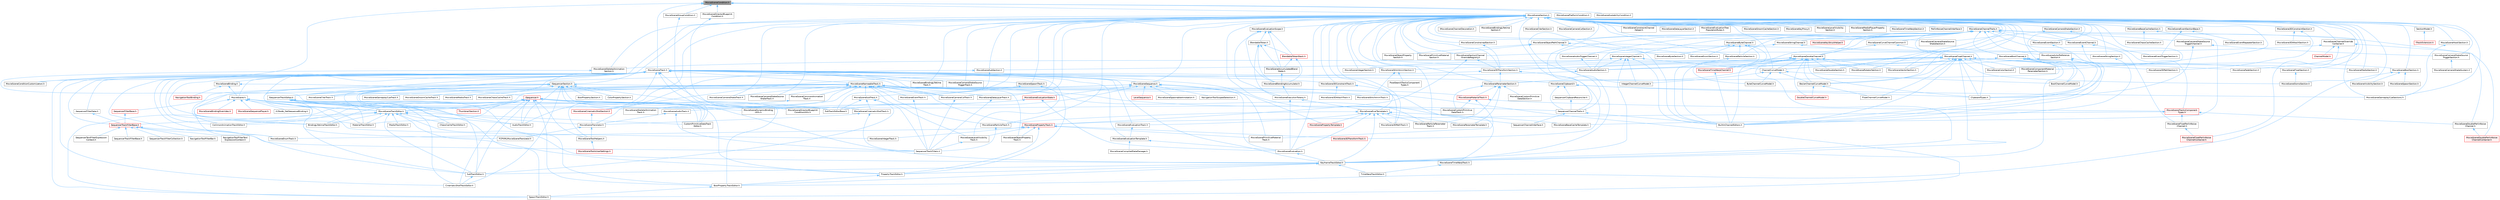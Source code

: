 digraph "MovieSceneCondition.h"
{
 // INTERACTIVE_SVG=YES
 // LATEX_PDF_SIZE
  bgcolor="transparent";
  edge [fontname=Helvetica,fontsize=10,labelfontname=Helvetica,labelfontsize=10];
  node [fontname=Helvetica,fontsize=10,shape=box,height=0.2,width=0.4];
  Node1 [id="Node000001",label="MovieSceneCondition.h",height=0.2,width=0.4,color="gray40", fillcolor="grey60", style="filled", fontcolor="black",tooltip=" "];
  Node1 -> Node2 [id="edge1_Node000001_Node000002",dir="back",color="steelblue1",style="solid",tooltip=" "];
  Node2 [id="Node000002",label="MovieSceneConditionCustomization.h",height=0.2,width=0.4,color="grey40", fillcolor="white", style="filled",URL="$db/d7d/MovieSceneConditionCustomization_8h.html",tooltip=" "];
  Node1 -> Node3 [id="edge2_Node000001_Node000003",dir="back",color="steelblue1",style="solid",tooltip=" "];
  Node3 [id="Node000003",label="MovieSceneDirectorBlueprint\lCondition.h",height=0.2,width=0.4,color="grey40", fillcolor="white", style="filled",URL="$d7/d71/MovieSceneDirectorBlueprintCondition_8h.html",tooltip=" "];
  Node3 -> Node4 [id="edge3_Node000003_Node000004",dir="back",color="steelblue1",style="solid",tooltip=" "];
  Node4 [id="Node000004",label="MovieSceneDirectorBlueprint\lConditionUtils.h",height=0.2,width=0.4,color="grey40", fillcolor="white", style="filled",URL="$d4/d8a/MovieSceneDirectorBlueprintConditionUtils_8h.html",tooltip=" "];
  Node1 -> Node5 [id="edge4_Node000001_Node000005",dir="back",color="steelblue1",style="solid",tooltip=" "];
  Node5 [id="Node000005",label="MovieSceneGroupCondition.h",height=0.2,width=0.4,color="grey40", fillcolor="white", style="filled",URL="$dd/da9/MovieSceneGroupCondition_8h.html",tooltip=" "];
  Node5 -> Node4 [id="edge5_Node000005_Node000004",dir="back",color="steelblue1",style="solid",tooltip=" "];
  Node1 -> Node6 [id="edge6_Node000001_Node000006",dir="back",color="steelblue1",style="solid",tooltip=" "];
  Node6 [id="Node000006",label="MovieScenePlatformCondition.h",height=0.2,width=0.4,color="grey40", fillcolor="white", style="filled",URL="$d1/d4c/MovieScenePlatformCondition_8h.html",tooltip=" "];
  Node1 -> Node7 [id="edge7_Node000001_Node000007",dir="back",color="steelblue1",style="solid",tooltip=" "];
  Node7 [id="Node000007",label="MovieSceneScalabilityCondition.h",height=0.2,width=0.4,color="grey40", fillcolor="white", style="filled",URL="$d3/d90/MovieSceneScalabilityCondition_8h.html",tooltip=" "];
  Node1 -> Node8 [id="edge8_Node000001_Node000008",dir="back",color="steelblue1",style="solid",tooltip=" "];
  Node8 [id="Node000008",label="MovieSceneSection.h",height=0.2,width=0.4,color="grey40", fillcolor="white", style="filled",URL="$db/d95/MovieSceneSection_8h.html",tooltip=" "];
  Node8 -> Node9 [id="edge9_Node000008_Node000009",dir="back",color="steelblue1",style="solid",tooltip=" "];
  Node9 [id="Node000009",label="BezierChannelCurveModel.h",height=0.2,width=0.4,color="grey40", fillcolor="white", style="filled",URL="$d3/d63/BezierChannelCurveModel_8h.html",tooltip=" "];
  Node9 -> Node10 [id="edge10_Node000009_Node000010",dir="back",color="steelblue1",style="solid",tooltip=" "];
  Node10 [id="Node000010",label="DoubleChannelCurveModel.h",height=0.2,width=0.4,color="red", fillcolor="#FFF0F0", style="filled",URL="$d1/d5b/DoubleChannelCurveModel_8h.html",tooltip=" "];
  Node9 -> Node12 [id="edge11_Node000009_Node000012",dir="back",color="steelblue1",style="solid",tooltip=" "];
  Node12 [id="Node000012",label="FloatChannelCurveModel.h",height=0.2,width=0.4,color="grey40", fillcolor="white", style="filled",URL="$d0/d27/FloatChannelCurveModel_8h.html",tooltip=" "];
  Node8 -> Node13 [id="edge12_Node000008_Node000013",dir="back",color="steelblue1",style="solid",tooltip=" "];
  Node13 [id="Node000013",label="BoolChannelCurveModel.h",height=0.2,width=0.4,color="grey40", fillcolor="white", style="filled",URL="$d0/d51/BoolChannelCurveModel_8h.html",tooltip=" "];
  Node8 -> Node14 [id="edge13_Node000008_Node000014",dir="back",color="steelblue1",style="solid",tooltip=" "];
  Node14 [id="Node000014",label="ChannelCurveModel.h",height=0.2,width=0.4,color="grey40", fillcolor="white", style="filled",URL="$de/dfa/ChannelCurveModel_8h.html",tooltip=" "];
  Node14 -> Node9 [id="edge14_Node000014_Node000009",dir="back",color="steelblue1",style="solid",tooltip=" "];
  Node14 -> Node13 [id="edge15_Node000014_Node000013",dir="back",color="steelblue1",style="solid",tooltip=" "];
  Node14 -> Node15 [id="edge16_Node000014_Node000015",dir="back",color="steelblue1",style="solid",tooltip=" "];
  Node15 [id="Node000015",label="ByteChannelCurveModel.h",height=0.2,width=0.4,color="grey40", fillcolor="white", style="filled",URL="$d8/d3d/ByteChannelCurveModel_8h.html",tooltip=" "];
  Node14 -> Node16 [id="edge17_Node000014_Node000016",dir="back",color="steelblue1",style="solid",tooltip=" "];
  Node16 [id="Node000016",label="IntegerChannelCurveModel.h",height=0.2,width=0.4,color="grey40", fillcolor="white", style="filled",URL="$df/d26/IntegerChannelCurveModel_8h.html",tooltip=" "];
  Node8 -> Node17 [id="edge18_Node000008_Node000017",dir="back",color="steelblue1",style="solid",tooltip=" "];
  Node17 [id="Node000017",label="IMovieSceneChannelDecoration.h",height=0.2,width=0.4,color="grey40", fillcolor="white", style="filled",URL="$db/d19/IMovieSceneChannelDecoration_8h.html",tooltip=" "];
  Node8 -> Node18 [id="edge19_Node000008_Node000018",dir="back",color="steelblue1",style="solid",tooltip=" "];
  Node18 [id="Node000018",label="ISequencerSection.h",height=0.2,width=0.4,color="grey40", fillcolor="white", style="filled",URL="$d7/d4b/ISequencerSection_8h.html",tooltip=" "];
  Node18 -> Node19 [id="edge20_Node000018_Node000019",dir="back",color="steelblue1",style="solid",tooltip=" "];
  Node19 [id="Node000019",label="AudioTrackEditor.h",height=0.2,width=0.4,color="grey40", fillcolor="white", style="filled",URL="$dd/d96/AudioTrackEditor_8h.html",tooltip=" "];
  Node18 -> Node20 [id="edge21_Node000018_Node000020",dir="back",color="steelblue1",style="solid",tooltip=" "];
  Node20 [id="Node000020",label="BindingLifetimeTrackEditor.h",height=0.2,width=0.4,color="grey40", fillcolor="white", style="filled",URL="$db/d3c/BindingLifetimeTrackEditor_8h.html",tooltip=" "];
  Node18 -> Node21 [id="edge22_Node000018_Node000021",dir="back",color="steelblue1",style="solid",tooltip=" "];
  Node21 [id="Node000021",label="BoolPropertySection.h",height=0.2,width=0.4,color="grey40", fillcolor="white", style="filled",URL="$d3/da6/BoolPropertySection_8h.html",tooltip=" "];
  Node18 -> Node22 [id="edge23_Node000018_Node000022",dir="back",color="steelblue1",style="solid",tooltip=" "];
  Node22 [id="Node000022",label="BoolPropertyTrackEditor.h",height=0.2,width=0.4,color="grey40", fillcolor="white", style="filled",URL="$db/d07/BoolPropertyTrackEditor_8h.html",tooltip=" "];
  Node22 -> Node23 [id="edge24_Node000022_Node000023",dir="back",color="steelblue1",style="solid",tooltip=" "];
  Node23 [id="Node000023",label="SpawnTrackEditor.h",height=0.2,width=0.4,color="grey40", fillcolor="white", style="filled",URL="$d5/dac/SpawnTrackEditor_8h.html",tooltip=" "];
  Node18 -> Node24 [id="edge25_Node000018_Node000024",dir="back",color="steelblue1",style="solid",tooltip=" "];
  Node24 [id="Node000024",label="ChaosCacheTrackEditor.h",height=0.2,width=0.4,color="grey40", fillcolor="white", style="filled",URL="$db/d36/ChaosCacheTrackEditor_8h.html",tooltip=" "];
  Node18 -> Node25 [id="edge26_Node000018_Node000025",dir="back",color="steelblue1",style="solid",tooltip=" "];
  Node25 [id="Node000025",label="CinematicShotTrackEditor.h",height=0.2,width=0.4,color="grey40", fillcolor="white", style="filled",URL="$d3/d0c/CinematicShotTrackEditor_8h.html",tooltip=" "];
  Node18 -> Node26 [id="edge27_Node000018_Node000026",dir="back",color="steelblue1",style="solid",tooltip=" "];
  Node26 [id="Node000026",label="ColorPropertySection.h",height=0.2,width=0.4,color="grey40", fillcolor="white", style="filled",URL="$d9/d2f/ColorPropertySection_8h.html",tooltip=" "];
  Node18 -> Node27 [id="edge28_Node000018_Node000027",dir="back",color="steelblue1",style="solid",tooltip=" "];
  Node27 [id="Node000027",label="CommonAnimationTrackEditor.h",height=0.2,width=0.4,color="grey40", fillcolor="white", style="filled",URL="$d9/d6e/CommonAnimationTrackEditor_8h.html",tooltip=" "];
  Node18 -> Node28 [id="edge29_Node000018_Node000028",dir="back",color="steelblue1",style="solid",tooltip=" "];
  Node28 [id="Node000028",label="CustomPrimitiveDataTrack\lEditor.h",height=0.2,width=0.4,color="grey40", fillcolor="white", style="filled",URL="$dc/d8f/CustomPrimitiveDataTrackEditor_8h.html",tooltip=" "];
  Node18 -> Node29 [id="edge30_Node000018_Node000029",dir="back",color="steelblue1",style="solid",tooltip=" "];
  Node29 [id="Node000029",label="ISequencerTrackEditor.h",height=0.2,width=0.4,color="grey40", fillcolor="white", style="filled",URL="$df/dca/ISequencerTrackEditor_8h.html",tooltip=" "];
  Node29 -> Node19 [id="edge31_Node000029_Node000019",dir="back",color="steelblue1",style="solid",tooltip=" "];
  Node29 -> Node22 [id="edge32_Node000029_Node000022",dir="back",color="steelblue1",style="solid",tooltip=" "];
  Node29 -> Node25 [id="edge33_Node000029_Node000025",dir="back",color="steelblue1",style="solid",tooltip=" "];
  Node29 -> Node28 [id="edge34_Node000029_Node000028",dir="back",color="steelblue1",style="solid",tooltip=" "];
  Node29 -> Node30 [id="edge35_Node000029_Node000030",dir="back",color="steelblue1",style="solid",tooltip=" "];
  Node30 [id="Node000030",label="MaterialTrackEditor.h",height=0.2,width=0.4,color="grey40", fillcolor="white", style="filled",URL="$d1/d9f/MaterialTrackEditor_8h.html",tooltip=" "];
  Node29 -> Node31 [id="edge36_Node000029_Node000031",dir="back",color="steelblue1",style="solid",tooltip=" "];
  Node31 [id="Node000031",label="MovieSceneTrackEditor.h",height=0.2,width=0.4,color="grey40", fillcolor="white", style="filled",URL="$db/d6c/MovieSceneTrackEditor_8h.html",tooltip=" "];
  Node31 -> Node19 [id="edge37_Node000031_Node000019",dir="back",color="steelblue1",style="solid",tooltip=" "];
  Node31 -> Node20 [id="edge38_Node000031_Node000020",dir="back",color="steelblue1",style="solid",tooltip=" "];
  Node31 -> Node24 [id="edge39_Node000031_Node000024",dir="back",color="steelblue1",style="solid",tooltip=" "];
  Node31 -> Node27 [id="edge40_Node000031_Node000027",dir="back",color="steelblue1",style="solid",tooltip=" "];
  Node31 -> Node28 [id="edge41_Node000031_Node000028",dir="back",color="steelblue1",style="solid",tooltip=" "];
  Node31 -> Node32 [id="edge42_Node000031_Node000032",dir="back",color="steelblue1",style="solid",tooltip=" "];
  Node32 [id="Node000032",label="KeyframeTrackEditor.h",height=0.2,width=0.4,color="grey40", fillcolor="white", style="filled",URL="$dd/d47/KeyframeTrackEditor_8h.html",tooltip=" "];
  Node32 -> Node22 [id="edge43_Node000032_Node000022",dir="back",color="steelblue1",style="solid",tooltip=" "];
  Node32 -> Node33 [id="edge44_Node000032_Node000033",dir="back",color="steelblue1",style="solid",tooltip=" "];
  Node33 [id="Node000033",label="PropertyTrackEditor.h",height=0.2,width=0.4,color="grey40", fillcolor="white", style="filled",URL="$da/d9a/PropertyTrackEditor_8h.html",tooltip=" "];
  Node33 -> Node22 [id="edge45_Node000033_Node000022",dir="back",color="steelblue1",style="solid",tooltip=" "];
  Node32 -> Node34 [id="edge46_Node000032_Node000034",dir="back",color="steelblue1",style="solid",tooltip=" "];
  Node34 [id="Node000034",label="SubTrackEditor.h",height=0.2,width=0.4,color="grey40", fillcolor="white", style="filled",URL="$d8/d5b/SubTrackEditor_8h.html",tooltip=" "];
  Node34 -> Node25 [id="edge47_Node000034_Node000025",dir="back",color="steelblue1",style="solid",tooltip=" "];
  Node32 -> Node35 [id="edge48_Node000032_Node000035",dir="back",color="steelblue1",style="solid",tooltip=" "];
  Node35 [id="Node000035",label="TimeWarpTrackEditor.h",height=0.2,width=0.4,color="grey40", fillcolor="white", style="filled",URL="$dc/d2e/TimeWarpTrackEditor_8h.html",tooltip=" "];
  Node31 -> Node30 [id="edge49_Node000031_Node000030",dir="back",color="steelblue1",style="solid",tooltip=" "];
  Node31 -> Node36 [id="edge50_Node000031_Node000036",dir="back",color="steelblue1",style="solid",tooltip=" "];
  Node36 [id="Node000036",label="MediaTrackEditor.h",height=0.2,width=0.4,color="grey40", fillcolor="white", style="filled",URL="$d0/d41/MediaTrackEditor_8h.html",tooltip=" "];
  Node31 -> Node33 [id="edge51_Node000031_Node000033",dir="back",color="steelblue1",style="solid",tooltip=" "];
  Node31 -> Node37 [id="edge52_Node000031_Node000037",dir="back",color="steelblue1",style="solid",tooltip=" "];
  Node37 [id="Node000037",label="SequencerTrackFilterBase.h",height=0.2,width=0.4,color="red", fillcolor="#FFF0F0", style="filled",URL="$d8/def/Filters_2SequencerTrackFilterBase_8h.html",tooltip=" "];
  Node37 -> Node38 [id="edge53_Node000037_Node000038",dir="back",color="steelblue1",style="solid",tooltip=" "];
  Node38 [id="Node000038",label="NavigationToolFilterBar.h",height=0.2,width=0.4,color="grey40", fillcolor="white", style="filled",URL="$df/d14/NavigationToolFilterBar_8h.html",tooltip=" "];
  Node37 -> Node39 [id="edge54_Node000037_Node000039",dir="back",color="steelblue1",style="solid",tooltip=" "];
  Node39 [id="Node000039",label="NavigationToolFilterText\lExpressionContext.h",height=0.2,width=0.4,color="grey40", fillcolor="white", style="filled",URL="$d8/dd2/NavigationToolFilterTextExpressionContext_8h.html",tooltip=" "];
  Node37 -> Node40 [id="edge55_Node000037_Node000040",dir="back",color="steelblue1",style="solid",tooltip=" "];
  Node40 [id="Node000040",label="SequencerTextFilterExpression\lContext.h",height=0.2,width=0.4,color="grey40", fillcolor="white", style="filled",URL="$d0/d9f/SequencerTextFilterExpressionContext_8h.html",tooltip=" "];
  Node37 -> Node41 [id="edge56_Node000037_Node000041",dir="back",color="steelblue1",style="solid",tooltip=" "];
  Node41 [id="Node000041",label="SequencerTrackFilterBase.h",height=0.2,width=0.4,color="grey40", fillcolor="white", style="filled",URL="$d8/d4d/SequencerTrackFilterBase_8h.html",tooltip=" "];
  Node37 -> Node42 [id="edge57_Node000037_Node000042",dir="back",color="steelblue1",style="solid",tooltip=" "];
  Node42 [id="Node000042",label="SequencerTrackFilterCollection.h",height=0.2,width=0.4,color="grey40", fillcolor="white", style="filled",URL="$d8/de2/SequencerTrackFilterCollection_8h.html",tooltip=" "];
  Node37 -> Node52 [id="edge58_Node000037_Node000052",dir="back",color="steelblue1",style="solid",tooltip=" "];
  Node52 [id="Node000052",label="SequencerTrackFilters.h",height=0.2,width=0.4,color="grey40", fillcolor="white", style="filled",URL="$df/d72/SequencerTrackFilters_8h.html",tooltip=" "];
  Node31 -> Node34 [id="edge59_Node000031_Node000034",dir="back",color="steelblue1",style="solid",tooltip=" "];
  Node29 -> Node23 [id="edge60_Node000029_Node000023",dir="back",color="steelblue1",style="solid",tooltip=" "];
  Node29 -> Node34 [id="edge61_Node000029_Node000034",dir="back",color="steelblue1",style="solid",tooltip=" "];
  Node18 -> Node30 [id="edge62_Node000018_Node000030",dir="back",color="steelblue1",style="solid",tooltip=" "];
  Node18 -> Node23 [id="edge63_Node000018_Node000023",dir="back",color="steelblue1",style="solid",tooltip=" "];
  Node18 -> Node34 [id="edge64_Node000018_Node000034",dir="back",color="steelblue1",style="solid",tooltip=" "];
  Node18 -> Node53 [id="edge65_Node000018_Node000053",dir="back",color="steelblue1",style="solid",tooltip=" "];
  Node53 [id="Node000053",label="SubTrackEditorBase.h",height=0.2,width=0.4,color="grey40", fillcolor="white", style="filled",URL="$db/d33/SubTrackEditorBase_8h.html",tooltip=" "];
  Node18 -> Node54 [id="edge66_Node000018_Node000054",dir="back",color="steelblue1",style="solid",tooltip=" "];
  Node54 [id="Node000054",label="ThumbnailSection.h",height=0.2,width=0.4,color="red", fillcolor="#FFF0F0", style="filled",URL="$de/daf/ThumbnailSection_8h.html",tooltip=" "];
  Node8 -> Node16 [id="edge67_Node000008_Node000016",dir="back",color="steelblue1",style="solid",tooltip=" "];
  Node8 -> Node56 [id="edge68_Node000008_Node000056",dir="back",color="steelblue1",style="solid",tooltip=" "];
  Node56 [id="Node000056",label="MovieScene3DConstraintSection.h",height=0.2,width=0.4,color="grey40", fillcolor="white", style="filled",URL="$d1/d82/MovieScene3DConstraintSection_8h.html",tooltip=" "];
  Node56 -> Node57 [id="edge69_Node000056_Node000057",dir="back",color="steelblue1",style="solid",tooltip=" "];
  Node57 [id="Node000057",label="MovieScene3DAttachSection.h",height=0.2,width=0.4,color="grey40", fillcolor="white", style="filled",URL="$d4/db3/MovieScene3DAttachSection_8h.html",tooltip=" "];
  Node56 -> Node58 [id="edge70_Node000056_Node000058",dir="back",color="steelblue1",style="solid",tooltip=" "];
  Node58 [id="Node000058",label="MovieScene3DPathSection.h",height=0.2,width=0.4,color="grey40", fillcolor="white", style="filled",URL="$d6/dd4/MovieScene3DPathSection_8h.html",tooltip=" "];
  Node8 -> Node59 [id="edge71_Node000008_Node000059",dir="back",color="steelblue1",style="solid",tooltip=" "];
  Node59 [id="Node000059",label="MovieScene3DConstraintTrack.h",height=0.2,width=0.4,color="grey40", fillcolor="white", style="filled",URL="$d7/d73/MovieScene3DConstraintTrack_8h.html",tooltip=" "];
  Node59 -> Node60 [id="edge72_Node000059_Node000060",dir="back",color="steelblue1",style="solid",tooltip=" "];
  Node60 [id="Node000060",label="MovieScene3DAttachTrack.h",height=0.2,width=0.4,color="grey40", fillcolor="white", style="filled",URL="$d2/d53/MovieScene3DAttachTrack_8h.html",tooltip=" "];
  Node59 -> Node61 [id="edge73_Node000059_Node000061",dir="back",color="steelblue1",style="solid",tooltip=" "];
  Node61 [id="Node000061",label="MovieScene3DPathTrack.h",height=0.2,width=0.4,color="grey40", fillcolor="white", style="filled",URL="$d3/d57/MovieScene3DPathTrack_8h.html",tooltip=" "];
  Node8 -> Node61 [id="edge74_Node000008_Node000061",dir="back",color="steelblue1",style="solid",tooltip=" "];
  Node8 -> Node62 [id="edge75_Node000008_Node000062",dir="back",color="steelblue1",style="solid",tooltip=" "];
  Node62 [id="Node000062",label="MovieScene3DTransformSection.h",height=0.2,width=0.4,color="grey40", fillcolor="white", style="filled",URL="$de/dab/MovieScene3DTransformSection_8h.html",tooltip=" "];
  Node62 -> Node29 [id="edge76_Node000062_Node000029",dir="back",color="steelblue1",style="solid",tooltip=" "];
  Node62 -> Node63 [id="edge77_Node000062_Node000063",dir="back",color="steelblue1",style="solid",tooltip=" "];
  Node63 [id="Node000063",label="MovieScene3DTransformTrack.h",height=0.2,width=0.4,color="red", fillcolor="#FFF0F0", style="filled",URL="$d9/d06/MovieScene3DTransformTrack_8h.html",tooltip=" "];
  Node62 -> Node65 [id="edge78_Node000062_Node000065",dir="back",color="steelblue1",style="solid",tooltip=" "];
  Node65 [id="Node000065",label="MovieSceneParameterSection.h",height=0.2,width=0.4,color="grey40", fillcolor="white", style="filled",URL="$de/d65/MovieSceneParameterSection_8h.html",tooltip=" "];
  Node65 -> Node66 [id="edge79_Node000065_Node000066",dir="back",color="steelblue1",style="solid",tooltip=" "];
  Node66 [id="Node000066",label="MovieSceneCustomPrimitive\lDataSection.h",height=0.2,width=0.4,color="grey40", fillcolor="white", style="filled",URL="$d2/d78/MovieSceneCustomPrimitiveDataSection_8h.html",tooltip=" "];
  Node65 -> Node67 [id="edge80_Node000065_Node000067",dir="back",color="steelblue1",style="solid",tooltip=" "];
  Node67 [id="Node000067",label="MovieSceneCustomPrimitive\lDataTrack.h",height=0.2,width=0.4,color="grey40", fillcolor="white", style="filled",URL="$db/d39/MovieSceneCustomPrimitiveDataTrack_8h.html",tooltip=" "];
  Node65 -> Node68 [id="edge81_Node000065_Node000068",dir="back",color="steelblue1",style="solid",tooltip=" "];
  Node68 [id="Node000068",label="MovieSceneMaterialTrack.h",height=0.2,width=0.4,color="red", fillcolor="#FFF0F0", style="filled",URL="$d8/d92/MovieSceneMaterialTrack_8h.html",tooltip=" "];
  Node68 -> Node67 [id="edge82_Node000068_Node000067",dir="back",color="steelblue1",style="solid",tooltip=" "];
  Node68 -> Node71 [id="edge83_Node000068_Node000071",dir="back",color="steelblue1",style="solid",tooltip=" "];
  Node71 [id="Node000071",label="MovieScenePrimitiveMaterial\lTrack.h",height=0.2,width=0.4,color="grey40", fillcolor="white", style="filled",URL="$dc/dc4/MovieScenePrimitiveMaterialTrack_8h.html",tooltip=" "];
  Node68 -> Node72 [id="edge84_Node000068_Node000072",dir="back",color="steelblue1",style="solid",tooltip=" "];
  Node72 [id="Node000072",label="MovieSceneTracksComponent\lTypes.h",height=0.2,width=0.4,color="red", fillcolor="#FFF0F0", style="filled",URL="$d5/d6a/MovieSceneTracksComponentTypes_8h.html",tooltip=" "];
  Node72 -> Node75 [id="edge85_Node000072_Node000075",dir="back",color="steelblue1",style="solid",tooltip=" "];
  Node75 [id="Node000075",label="MovieSceneDoublePerlinNoise\lChannel.h",height=0.2,width=0.4,color="grey40", fillcolor="white", style="filled",URL="$d9/d50/MovieSceneDoublePerlinNoiseChannel_8h.html",tooltip=" "];
  Node75 -> Node76 [id="edge86_Node000075_Node000076",dir="back",color="steelblue1",style="solid",tooltip=" "];
  Node76 [id="Node000076",label="MovieSceneDoublePerlinNoise\lChannelContainer.h",height=0.2,width=0.4,color="red", fillcolor="#FFF0F0", style="filled",URL="$de/dae/MovieSceneDoublePerlinNoiseChannelContainer_8h.html",tooltip=" "];
  Node72 -> Node78 [id="edge87_Node000072_Node000078",dir="back",color="steelblue1",style="solid",tooltip=" "];
  Node78 [id="Node000078",label="MovieSceneFloatPerlinNoise\lChannel.h",height=0.2,width=0.4,color="grey40", fillcolor="white", style="filled",URL="$d2/d9d/MovieSceneFloatPerlinNoiseChannel_8h.html",tooltip=" "];
  Node78 -> Node79 [id="edge88_Node000078_Node000079",dir="back",color="steelblue1",style="solid",tooltip=" "];
  Node79 [id="Node000079",label="MovieSceneFloatPerlinNoise\lChannelContainer.h",height=0.2,width=0.4,color="red", fillcolor="#FFF0F0", style="filled",URL="$d6/dcb/MovieSceneFloatPerlinNoiseChannelContainer_8h.html",tooltip=" "];
  Node72 -> Node88 [id="edge89_Node000072_Node000088",dir="back",color="steelblue1",style="solid",tooltip=" "];
  Node88 [id="Node000088",label="MovieScenePropertyTrack.h",height=0.2,width=0.4,color="red", fillcolor="#FFF0F0", style="filled",URL="$da/d0c/MovieScenePropertyTrack_8h.html",tooltip=" "];
  Node88 -> Node63 [id="edge90_Node000088_Node000063",dir="back",color="steelblue1",style="solid",tooltip=" "];
  Node88 -> Node94 [id="edge91_Node000088_Node000094",dir="back",color="steelblue1",style="solid",tooltip=" "];
  Node94 [id="Node000094",label="MovieSceneEnumTrack.h",height=0.2,width=0.4,color="grey40", fillcolor="white", style="filled",URL="$d6/d95/MovieSceneEnumTrack_8h.html",tooltip=" "];
  Node88 -> Node99 [id="edge92_Node000088_Node000099",dir="back",color="steelblue1",style="solid",tooltip=" "];
  Node99 [id="Node000099",label="MovieSceneIntegerTrack.h",height=0.2,width=0.4,color="grey40", fillcolor="white", style="filled",URL="$d9/d1a/MovieSceneIntegerTrack_8h.html",tooltip=" "];
  Node88 -> Node100 [id="edge93_Node000088_Node000100",dir="back",color="steelblue1",style="solid",tooltip=" "];
  Node100 [id="Node000100",label="MovieSceneLevelVisibility\lTrack.h",height=0.2,width=0.4,color="grey40", fillcolor="white", style="filled",URL="$d8/dae/MovieSceneLevelVisibilityTrack_8h.html",tooltip=" "];
  Node100 -> Node52 [id="edge94_Node000100_Node000052",dir="back",color="steelblue1",style="solid",tooltip=" "];
  Node88 -> Node102 [id="edge95_Node000088_Node000102",dir="back",color="steelblue1",style="solid",tooltip=" "];
  Node102 [id="Node000102",label="MovieSceneObjectProperty\lTrack.h",height=0.2,width=0.4,color="grey40", fillcolor="white", style="filled",URL="$dc/da9/MovieSceneObjectPropertyTrack_8h.html",tooltip=" "];
  Node88 -> Node71 [id="edge96_Node000088_Node000071",dir="back",color="steelblue1",style="solid",tooltip=" "];
  Node88 -> Node33 [id="edge97_Node000088_Node000033",dir="back",color="steelblue1",style="solid",tooltip=" "];
  Node65 -> Node108 [id="edge98_Node000065_Node000108",dir="back",color="steelblue1",style="solid",tooltip=" "];
  Node108 [id="Node000108",label="MovieSceneParameterTemplate.h",height=0.2,width=0.4,color="grey40", fillcolor="white", style="filled",URL="$d9/df3/MovieSceneParameterTemplate_8h.html",tooltip=" "];
  Node65 -> Node109 [id="edge99_Node000065_Node000109",dir="back",color="steelblue1",style="solid",tooltip=" "];
  Node109 [id="Node000109",label="MovieSceneParticleParameter\lTrack.h",height=0.2,width=0.4,color="grey40", fillcolor="white", style="filled",URL="$d2/d09/MovieSceneParticleParameterTrack_8h.html",tooltip=" "];
  Node8 -> Node110 [id="edge100_Node000008_Node000110",dir="back",color="steelblue1",style="solid",tooltip=" "];
  Node110 [id="Node000110",label="MovieSceneActorReference\lSection.h",height=0.2,width=0.4,color="grey40", fillcolor="white", style="filled",URL="$de/d12/MovieSceneActorReferenceSection_8h.html",tooltip=" "];
  Node110 -> Node111 [id="edge101_Node000110_Node000111",dir="back",color="steelblue1",style="solid",tooltip=" "];
  Node111 [id="Node000111",label="BuiltInChannelEditors.h",height=0.2,width=0.4,color="grey40", fillcolor="white", style="filled",URL="$df/daf/BuiltInChannelEditors_8h.html",tooltip=" "];
  Node110 -> Node112 [id="edge102_Node000110_Node000112",dir="back",color="steelblue1",style="solid",tooltip=" "];
  Node112 [id="Node000112",label="ClipboardTypes.h",height=0.2,width=0.4,color="grey40", fillcolor="white", style="filled",URL="$d2/dc6/ClipboardTypes_8h.html",tooltip=" "];
  Node110 -> Node113 [id="edge103_Node000110_Node000113",dir="back",color="steelblue1",style="solid",tooltip=" "];
  Node113 [id="Node000113",label="MovieSceneAudioSection.h",height=0.2,width=0.4,color="grey40", fillcolor="white", style="filled",URL="$da/d5f/MovieSceneAudioSection_8h.html",tooltip=" "];
  Node113 -> Node114 [id="edge104_Node000113_Node000114",dir="back",color="steelblue1",style="solid",tooltip=" "];
  Node114 [id="Node000114",label="MovieSceneTranslator.h",height=0.2,width=0.4,color="grey40", fillcolor="white", style="filled",URL="$d2/d49/MovieSceneTranslator_8h.html",tooltip=" "];
  Node114 -> Node115 [id="edge105_Node000114_Node000115",dir="back",color="steelblue1",style="solid",tooltip=" "];
  Node115 [id="Node000115",label="FCPXMLMovieSceneTranslator.h",height=0.2,width=0.4,color="grey40", fillcolor="white", style="filled",URL="$d2/d93/FCPXMLMovieSceneTranslator_8h.html",tooltip=" "];
  Node114 -> Node116 [id="edge106_Node000114_Node000116",dir="back",color="steelblue1",style="solid",tooltip=" "];
  Node116 [id="Node000116",label="MovieSceneToolHelpers.h",height=0.2,width=0.4,color="grey40", fillcolor="white", style="filled",URL="$d4/d0e/MovieSceneToolHelpers_8h.html",tooltip=" "];
  Node116 -> Node117 [id="edge107_Node000116_Node000117",dir="back",color="steelblue1",style="solid",tooltip=" "];
  Node117 [id="Node000117",label="MovieSceneToolsUserSettings.h",height=0.2,width=0.4,color="red", fillcolor="#FFF0F0", style="filled",URL="$d5/dab/MovieSceneToolsUserSettings_8h.html",tooltip=" "];
  Node8 -> Node113 [id="edge108_Node000008_Node000113",dir="back",color="steelblue1",style="solid",tooltip=" "];
  Node8 -> Node119 [id="edge109_Node000008_Node000119",dir="back",color="steelblue1",style="solid",tooltip=" "];
  Node119 [id="Node000119",label="MovieSceneBaseCacheSection.h",height=0.2,width=0.4,color="grey40", fillcolor="white", style="filled",URL="$de/d40/MovieSceneBaseCacheSection_8h.html",tooltip=" "];
  Node119 -> Node120 [id="edge110_Node000119_Node000120",dir="back",color="steelblue1",style="solid",tooltip=" "];
  Node120 [id="Node000120",label="MovieSceneBaseCacheTemplate.h",height=0.2,width=0.4,color="grey40", fillcolor="white", style="filled",URL="$da/d0b/MovieSceneBaseCacheTemplate_8h.html",tooltip=" "];
  Node119 -> Node121 [id="edge111_Node000119_Node000121",dir="back",color="steelblue1",style="solid",tooltip=" "];
  Node121 [id="Node000121",label="MovieSceneChaosCacheSection.h",height=0.2,width=0.4,color="grey40", fillcolor="white", style="filled",URL="$dd/d75/MovieSceneChaosCacheSection_8h.html",tooltip=" "];
  Node8 -> Node122 [id="edge112_Node000008_Node000122",dir="back",color="steelblue1",style="solid",tooltip=" "];
  Node122 [id="Node000122",label="MovieSceneBindingLifetime\lSection.h",height=0.2,width=0.4,color="grey40", fillcolor="white", style="filled",URL="$da/d3d/MovieSceneBindingLifetimeSection_8h.html",tooltip=" "];
  Node8 -> Node123 [id="edge113_Node000008_Node000123",dir="back",color="steelblue1",style="solid",tooltip=" "];
  Node123 [id="Node000123",label="MovieSceneBindingLifetime\lTrack.h",height=0.2,width=0.4,color="grey40", fillcolor="white", style="filled",URL="$d8/d77/MovieSceneBindingLifetimeTrack_8h.html",tooltip=" "];
  Node8 -> Node124 [id="edge114_Node000008_Node000124",dir="back",color="steelblue1",style="solid",tooltip=" "];
  Node124 [id="Node000124",label="MovieSceneBoolSection.h",height=0.2,width=0.4,color="grey40", fillcolor="white", style="filled",URL="$dd/d49/MovieSceneBoolSection_8h.html",tooltip=" "];
  Node124 -> Node22 [id="edge115_Node000124_Node000022",dir="back",color="steelblue1",style="solid",tooltip=" "];
  Node124 -> Node125 [id="edge116_Node000124_Node000125",dir="back",color="steelblue1",style="solid",tooltip=" "];
  Node125 [id="Node000125",label="MovieSceneSpawnSection.h",height=0.2,width=0.4,color="grey40", fillcolor="white", style="filled",URL="$df/d38/MovieSceneSpawnSection_8h.html",tooltip=" "];
  Node124 -> Node126 [id="edge117_Node000124_Node000126",dir="back",color="steelblue1",style="solid",tooltip=" "];
  Node126 [id="Node000126",label="MovieSceneVisibilitySection.h",height=0.2,width=0.4,color="grey40", fillcolor="white", style="filled",URL="$d2/dfe/MovieSceneVisibilitySection_8h.html",tooltip=" "];
  Node8 -> Node127 [id="edge118_Node000008_Node000127",dir="back",color="steelblue1",style="solid",tooltip=" "];
  Node127 [id="Node000127",label="MovieSceneByteSection.h",height=0.2,width=0.4,color="grey40", fillcolor="white", style="filled",URL="$da/dd4/MovieSceneByteSection_8h.html",tooltip=" "];
  Node8 -> Node128 [id="edge119_Node000008_Node000128",dir="back",color="steelblue1",style="solid",tooltip=" "];
  Node128 [id="Node000128",label="MovieSceneCVarSection.h",height=0.2,width=0.4,color="grey40", fillcolor="white", style="filled",URL="$da/de6/MovieSceneCVarSection_8h.html",tooltip=" "];
  Node8 -> Node129 [id="edge120_Node000008_Node000129",dir="back",color="steelblue1",style="solid",tooltip=" "];
  Node129 [id="Node000129",label="MovieSceneCVarTrack.h",height=0.2,width=0.4,color="grey40", fillcolor="white", style="filled",URL="$d7/ddc/MovieSceneCVarTrack_8h.html",tooltip=" "];
  Node8 -> Node130 [id="edge121_Node000008_Node000130",dir="back",color="steelblue1",style="solid",tooltip=" "];
  Node130 [id="Node000130",label="MovieSceneCameraCutSection.h",height=0.2,width=0.4,color="grey40", fillcolor="white", style="filled",URL="$d8/d5f/MovieSceneCameraCutSection_8h.html",tooltip=" "];
  Node8 -> Node131 [id="edge122_Node000008_Node000131",dir="back",color="steelblue1",style="solid",tooltip=" "];
  Node131 [id="Node000131",label="MovieSceneCameraCutTrack.h",height=0.2,width=0.4,color="grey40", fillcolor="white", style="filled",URL="$d8/dbd/MovieSceneCameraCutTrack_8h.html",tooltip=" "];
  Node131 -> Node52 [id="edge123_Node000131_Node000052",dir="back",color="steelblue1",style="solid",tooltip=" "];
  Node8 -> Node132 [id="edge124_Node000008_Node000132",dir="back",color="steelblue1",style="solid",tooltip=" "];
  Node132 [id="Node000132",label="MovieSceneCameraShakeSection.h",height=0.2,width=0.4,color="grey40", fillcolor="white", style="filled",URL="$df/d10/MovieSceneCameraShakeSection_8h.html",tooltip=" "];
  Node132 -> Node133 [id="edge125_Node000132_Node000133",dir="back",color="steelblue1",style="solid",tooltip=" "];
  Node133 [id="Node000133",label="MovieSceneCameraShakeSource\lShakeSection.h",height=0.2,width=0.4,color="grey40", fillcolor="white", style="filled",URL="$d1/d24/MovieSceneCameraShakeSourceShakeSection_8h.html",tooltip=" "];
  Node132 -> Node72 [id="edge126_Node000132_Node000072",dir="back",color="steelblue1",style="solid",tooltip=" "];
  Node8 -> Node133 [id="edge127_Node000008_Node000133",dir="back",color="steelblue1",style="solid",tooltip=" "];
  Node8 -> Node134 [id="edge128_Node000008_Node000134",dir="back",color="steelblue1",style="solid",tooltip=" "];
  Node134 [id="Node000134",label="MovieSceneCameraShakeSource\lShakeTrack.h",height=0.2,width=0.4,color="grey40", fillcolor="white", style="filled",URL="$da/d54/MovieSceneCameraShakeSourceShakeTrack_8h.html",tooltip=" "];
  Node8 -> Node135 [id="edge129_Node000008_Node000135",dir="back",color="steelblue1",style="solid",tooltip=" "];
  Node135 [id="Node000135",label="MovieSceneCameraShakeSource\lTriggerSection.h",height=0.2,width=0.4,color="grey40", fillcolor="white", style="filled",URL="$d3/d5f/MovieSceneCameraShakeSourceTriggerSection_8h.html",tooltip=" "];
  Node135 -> Node136 [id="edge130_Node000135_Node000136",dir="back",color="steelblue1",style="solid",tooltip=" "];
  Node136 [id="Node000136",label="MovieSceneCameraShakeSystem.h",height=0.2,width=0.4,color="grey40", fillcolor="white", style="filled",URL="$d2/dcc/MovieSceneCameraShakeSystem_8h.html",tooltip=" "];
  Node8 -> Node137 [id="edge131_Node000008_Node000137",dir="back",color="steelblue1",style="solid",tooltip=" "];
  Node137 [id="Node000137",label="MovieSceneCameraShakeSource\lTriggerTrack.h",height=0.2,width=0.4,color="grey40", fillcolor="white", style="filled",URL="$d6/d3d/MovieSceneCameraShakeSourceTriggerTrack_8h.html",tooltip=" "];
  Node8 -> Node138 [id="edge132_Node000008_Node000138",dir="back",color="steelblue1",style="solid",tooltip=" "];
  Node138 [id="Node000138",label="MovieSceneCameraShakeTrack.h",height=0.2,width=0.4,color="grey40", fillcolor="white", style="filled",URL="$d8/d91/MovieSceneCameraShakeTrack_8h.html",tooltip=" "];
  Node8 -> Node139 [id="edge133_Node000008_Node000139",dir="back",color="steelblue1",style="solid",tooltip=" "];
  Node139 [id="Node000139",label="MovieSceneChannelOverride\lContainer.h",height=0.2,width=0.4,color="grey40", fillcolor="white", style="filled",URL="$d1/dd2/MovieSceneChannelOverrideContainer_8h.html",tooltip=" "];
  Node139 -> Node140 [id="edge134_Node000139_Node000140",dir="back",color="steelblue1",style="solid",tooltip=" "];
  Node140 [id="Node000140",label="ChannelModel.h",height=0.2,width=0.4,color="red", fillcolor="#FFF0F0", style="filled",URL="$de/d30/ChannelModel_8h.html",tooltip=" "];
  Node139 -> Node76 [id="edge135_Node000139_Node000076",dir="back",color="steelblue1",style="solid",tooltip=" "];
  Node139 -> Node79 [id="edge136_Node000139_Node000079",dir="back",color="steelblue1",style="solid",tooltip=" "];
  Node139 -> Node142 [id="edge137_Node000139_Node000142",dir="back",color="steelblue1",style="solid",tooltip=" "];
  Node142 [id="Node000142",label="MovieSceneSectionChannel\lOverrideRegistry.h",height=0.2,width=0.4,color="grey40", fillcolor="white", style="filled",URL="$d0/d33/MovieSceneSectionChannelOverrideRegistry_8h.html",tooltip=" "];
  Node142 -> Node62 [id="edge138_Node000142_Node000062",dir="back",color="steelblue1",style="solid",tooltip=" "];
  Node142 -> Node88 [id="edge139_Node000142_Node000088",dir="back",color="steelblue1",style="solid",tooltip=" "];
  Node8 -> Node143 [id="edge140_Node000008_Node000143",dir="back",color="steelblue1",style="solid",tooltip=" "];
  Node143 [id="Node000143",label="MovieSceneChannelTraits.h",height=0.2,width=0.4,color="grey40", fillcolor="white", style="filled",URL="$df/dae/MovieSceneChannelTraits_8h.html",tooltip=" "];
  Node143 -> Node32 [id="edge141_Node000143_Node000032",dir="back",color="steelblue1",style="solid",tooltip=" "];
  Node143 -> Node110 [id="edge142_Node000143_Node000110",dir="back",color="steelblue1",style="solid",tooltip=" "];
  Node143 -> Node144 [id="edge143_Node000143_Node000144",dir="back",color="steelblue1",style="solid",tooltip=" "];
  Node144 [id="Node000144",label="MovieSceneAudioTriggerChannel.h",height=0.2,width=0.4,color="grey40", fillcolor="white", style="filled",URL="$db/d7a/MovieSceneAudioTriggerChannel_8h.html",tooltip=" "];
  Node144 -> Node113 [id="edge144_Node000144_Node000113",dir="back",color="steelblue1",style="solid",tooltip=" "];
  Node143 -> Node145 [id="edge145_Node000143_Node000145",dir="back",color="steelblue1",style="solid",tooltip=" "];
  Node145 [id="Node000145",label="MovieSceneBoolChannel.h",height=0.2,width=0.4,color="grey40", fillcolor="white", style="filled",URL="$d9/d66/MovieSceneBoolChannel_8h.html",tooltip=" "];
  Node145 -> Node13 [id="edge146_Node000145_Node000013",dir="back",color="steelblue1",style="solid",tooltip=" "];
  Node145 -> Node111 [id="edge147_Node000145_Node000111",dir="back",color="steelblue1",style="solid",tooltip=" "];
  Node145 -> Node14 [id="edge148_Node000145_Node000014",dir="back",color="steelblue1",style="solid",tooltip=" "];
  Node145 -> Node32 [id="edge149_Node000145_Node000032",dir="back",color="steelblue1",style="solid",tooltip=" "];
  Node145 -> Node113 [id="edge150_Node000145_Node000113",dir="back",color="steelblue1",style="solid",tooltip=" "];
  Node145 -> Node124 [id="edge151_Node000145_Node000124",dir="back",color="steelblue1",style="solid",tooltip=" "];
  Node145 -> Node146 [id="edge152_Node000145_Node000146",dir="back",color="steelblue1",style="solid",tooltip=" "];
  Node146 [id="Node000146",label="MovieSceneMediaSection.h",height=0.2,width=0.4,color="grey40", fillcolor="white", style="filled",URL="$d2/df2/MovieSceneMediaSection_8h.html",tooltip=" "];
  Node145 -> Node65 [id="edge153_Node000145_Node000065",dir="back",color="steelblue1",style="solid",tooltip=" "];
  Node143 -> Node147 [id="edge154_Node000143_Node000147",dir="back",color="steelblue1",style="solid",tooltip=" "];
  Node147 [id="Node000147",label="MovieSceneByteChannel.h",height=0.2,width=0.4,color="grey40", fillcolor="white", style="filled",URL="$d2/dda/MovieSceneByteChannel_8h.html",tooltip=" "];
  Node147 -> Node111 [id="edge155_Node000147_Node000111",dir="back",color="steelblue1",style="solid",tooltip=" "];
  Node147 -> Node15 [id="edge156_Node000147_Node000015",dir="back",color="steelblue1",style="solid",tooltip=" "];
  Node147 -> Node127 [id="edge157_Node000147_Node000127",dir="back",color="steelblue1",style="solid",tooltip=" "];
  Node147 -> Node148 [id="edge158_Node000147_Node000148",dir="back",color="steelblue1",style="solid",tooltip=" "];
  Node148 [id="Node000148",label="MovieSceneEnumSection.h",height=0.2,width=0.4,color="grey40", fillcolor="white", style="filled",URL="$d7/d84/MovieSceneEnumSection_8h.html",tooltip=" "];
  Node147 -> Node149 [id="edge159_Node000147_Node000149",dir="back",color="steelblue1",style="solid",tooltip=" "];
  Node149 [id="Node000149",label="MovieSceneParticleSection.h",height=0.2,width=0.4,color="grey40", fillcolor="white", style="filled",URL="$d4/ddc/MovieSceneParticleSection_8h.html",tooltip=" "];
  Node149 -> Node111 [id="edge160_Node000149_Node000111",dir="back",color="steelblue1",style="solid",tooltip=" "];
  Node143 -> Node150 [id="edge161_Node000143_Node000150",dir="back",color="steelblue1",style="solid",tooltip=" "];
  Node150 [id="Node000150",label="MovieSceneCameraShakeSource\lTriggerChannel.h",height=0.2,width=0.4,color="grey40", fillcolor="white", style="filled",URL="$d2/d32/MovieSceneCameraShakeSourceTriggerChannel_8h.html",tooltip=" "];
  Node150 -> Node112 [id="edge162_Node000150_Node000112",dir="back",color="steelblue1",style="solid",tooltip=" "];
  Node150 -> Node135 [id="edge163_Node000150_Node000135",dir="back",color="steelblue1",style="solid",tooltip=" "];
  Node143 -> Node151 [id="edge164_Node000143_Node000151",dir="back",color="steelblue1",style="solid",tooltip=" "];
  Node151 [id="Node000151",label="MovieSceneCurveChannelCommon.h",height=0.2,width=0.4,color="grey40", fillcolor="white", style="filled",URL="$d2/db2/MovieSceneCurveChannelCommon_8h.html",tooltip=" "];
  Node151 -> Node152 [id="edge165_Node000151_Node000152",dir="back",color="steelblue1",style="solid",tooltip=" "];
  Node152 [id="Node000152",label="MovieSceneDoubleChannel.h",height=0.2,width=0.4,color="grey40", fillcolor="white", style="filled",URL="$d3/d7d/MovieSceneDoubleChannel_8h.html",tooltip=" "];
  Node152 -> Node9 [id="edge166_Node000152_Node000009",dir="back",color="steelblue1",style="solid",tooltip=" "];
  Node152 -> Node111 [id="edge167_Node000152_Node000111",dir="back",color="steelblue1",style="solid",tooltip=" "];
  Node152 -> Node14 [id="edge168_Node000152_Node000014",dir="back",color="steelblue1",style="solid",tooltip=" "];
  Node152 -> Node112 [id="edge169_Node000152_Node000112",dir="back",color="steelblue1",style="solid",tooltip=" "];
  Node152 -> Node10 [id="edge170_Node000152_Node000010",dir="back",color="steelblue1",style="solid",tooltip=" "];
  Node152 -> Node32 [id="edge171_Node000152_Node000032",dir="back",color="steelblue1",style="solid",tooltip=" "];
  Node152 -> Node62 [id="edge172_Node000152_Node000062",dir="back",color="steelblue1",style="solid",tooltip=" "];
  Node152 -> Node153 [id="edge173_Node000152_Node000153",dir="back",color="steelblue1",style="solid",tooltip=" "];
  Node153 [id="Node000153",label="MovieSceneDoubleSection.h",height=0.2,width=0.4,color="grey40", fillcolor="white", style="filled",URL="$d3/df4/MovieSceneDoubleSection_8h.html",tooltip=" "];
  Node152 -> Node154 [id="edge174_Node000152_Node000154",dir="back",color="steelblue1",style="solid",tooltip=" "];
  Node154 [id="Node000154",label="MovieSceneRotatorSection.h",height=0.2,width=0.4,color="grey40", fillcolor="white", style="filled",URL="$d0/d8d/MovieSceneRotatorSection_8h.html",tooltip=" "];
  Node152 -> Node155 [id="edge175_Node000152_Node000155",dir="back",color="steelblue1",style="solid",tooltip=" "];
  Node155 [id="Node000155",label="MovieSceneSubSection.h",height=0.2,width=0.4,color="grey40", fillcolor="white", style="filled",URL="$dd/d38/MovieSceneSubSection_8h.html",tooltip=" "];
  Node155 -> Node156 [id="edge176_Node000155_Node000156",dir="back",color="steelblue1",style="solid",tooltip=" "];
  Node156 [id="Node000156",label="MovieSceneCinematicShotSection.h",height=0.2,width=0.4,color="red", fillcolor="#FFF0F0", style="filled",URL="$d2/d14/MovieSceneCinematicShotSection_8h.html",tooltip=" "];
  Node156 -> Node114 [id="edge177_Node000156_Node000114",dir="back",color="steelblue1",style="solid",tooltip=" "];
  Node155 -> Node53 [id="edge178_Node000155_Node000053",dir="back",color="steelblue1",style="solid",tooltip=" "];
  Node152 -> Node158 [id="edge179_Node000152_Node000158",dir="back",color="steelblue1",style="solid",tooltip=" "];
  Node158 [id="Node000158",label="MovieSceneTimeWarpChannel.h",height=0.2,width=0.4,color="red", fillcolor="#FFF0F0", style="filled",URL="$df/d1d/MovieSceneTimeWarpChannel_8h.html",tooltip=" "];
  Node158 -> Node111 [id="edge180_Node000158_Node000111",dir="back",color="steelblue1",style="solid",tooltip=" "];
  Node152 -> Node164 [id="edge181_Node000152_Node000164",dir="back",color="steelblue1",style="solid",tooltip=" "];
  Node164 [id="Node000164",label="MovieSceneVectorSection.h",height=0.2,width=0.4,color="grey40", fillcolor="white", style="filled",URL="$d6/d29/MovieSceneVectorSection_8h.html",tooltip=" "];
  Node151 -> Node165 [id="edge182_Node000151_Node000165",dir="back",color="steelblue1",style="solid",tooltip=" "];
  Node165 [id="Node000165",label="MovieSceneFloatChannel.h",height=0.2,width=0.4,color="grey40", fillcolor="white", style="filled",URL="$d9/d9e/MovieSceneFloatChannel_8h.html",tooltip=" "];
  Node165 -> Node9 [id="edge183_Node000165_Node000009",dir="back",color="steelblue1",style="solid",tooltip=" "];
  Node165 -> Node111 [id="edge184_Node000165_Node000111",dir="back",color="steelblue1",style="solid",tooltip=" "];
  Node165 -> Node14 [id="edge185_Node000165_Node000014",dir="back",color="steelblue1",style="solid",tooltip=" "];
  Node165 -> Node112 [id="edge186_Node000165_Node000112",dir="back",color="steelblue1",style="solid",tooltip=" "];
  Node165 -> Node12 [id="edge187_Node000165_Node000012",dir="back",color="steelblue1",style="solid",tooltip=" "];
  Node165 -> Node32 [id="edge188_Node000165_Node000032",dir="back",color="steelblue1",style="solid",tooltip=" "];
  Node165 -> Node58 [id="edge189_Node000165_Node000058",dir="back",color="steelblue1",style="solid",tooltip=" "];
  Node165 -> Node62 [id="edge190_Node000165_Node000062",dir="back",color="steelblue1",style="solid",tooltip=" "];
  Node165 -> Node113 [id="edge191_Node000165_Node000113",dir="back",color="steelblue1",style="solid",tooltip=" "];
  Node165 -> Node166 [id="edge192_Node000165_Node000166",dir="back",color="steelblue1",style="solid",tooltip=" "];
  Node166 [id="Node000166",label="MovieSceneColorSection.h",height=0.2,width=0.4,color="grey40", fillcolor="white", style="filled",URL="$dd/dd4/MovieSceneColorSection_8h.html",tooltip=" "];
  Node165 -> Node167 [id="edge193_Node000165_Node000167",dir="back",color="steelblue1",style="solid",tooltip=" "];
  Node167 [id="Node000167",label="MovieSceneComponentMaterial\lParameterSection.h",height=0.2,width=0.4,color="grey40", fillcolor="white", style="filled",URL="$dd/d3d/MovieSceneComponentMaterialParameterSection_8h.html",tooltip=" "];
  Node165 -> Node168 [id="edge194_Node000165_Node000168",dir="back",color="steelblue1",style="solid",tooltip=" "];
  Node168 [id="Node000168",label="MovieSceneFadeSection.h",height=0.2,width=0.4,color="grey40", fillcolor="white", style="filled",URL="$d8/db8/MovieSceneFadeSection_8h.html",tooltip=" "];
  Node165 -> Node169 [id="edge195_Node000165_Node000169",dir="back",color="steelblue1",style="solid",tooltip=" "];
  Node169 [id="Node000169",label="MovieSceneFloatSection.h",height=0.2,width=0.4,color="grey40", fillcolor="white", style="filled",URL="$dc/d18/MovieSceneFloatSection_8h.html",tooltip=" "];
  Node169 -> Node170 [id="edge196_Node000169_Node000170",dir="back",color="steelblue1",style="solid",tooltip=" "];
  Node170 [id="Node000170",label="MovieSceneSlomoSection.h",height=0.2,width=0.4,color="grey40", fillcolor="white", style="filled",URL="$d1/de5/MovieSceneSlomoSection_8h.html",tooltip=" "];
  Node165 -> Node65 [id="edge197_Node000165_Node000065",dir="back",color="steelblue1",style="solid",tooltip=" "];
  Node165 -> Node171 [id="edge198_Node000165_Node000171",dir="back",color="steelblue1",style="solid",tooltip=" "];
  Node171 [id="Node000171",label="MovieSceneSkeletalAnimation\lSection.h",height=0.2,width=0.4,color="grey40", fillcolor="white", style="filled",URL="$de/d52/MovieSceneSkeletalAnimationSection_8h.html",tooltip=" "];
  Node171 -> Node172 [id="edge199_Node000171_Node000172",dir="back",color="steelblue1",style="solid",tooltip=" "];
  Node172 [id="Node000172",label="MovieSceneSkeletalAnimation\lTrack.h",height=0.2,width=0.4,color="grey40", fillcolor="white", style="filled",URL="$d1/dcb/MovieSceneSkeletalAnimationTrack_8h.html",tooltip=" "];
  Node165 -> Node170 [id="edge200_Node000165_Node000170",dir="back",color="steelblue1",style="solid",tooltip=" "];
  Node165 -> Node173 [id="edge201_Node000165_Node000173",dir="back",color="steelblue1",style="solid",tooltip=" "];
  Node173 [id="Node000173",label="MovieSceneStitchAnimSection.h",height=0.2,width=0.4,color="grey40", fillcolor="white", style="filled",URL="$de/d74/MovieSceneStitchAnimSection_8h.html",tooltip=" "];
  Node173 -> Node174 [id="edge202_Node000173_Node000174",dir="back",color="steelblue1",style="solid",tooltip=" "];
  Node174 [id="Node000174",label="MovieSceneStitchAnimTrack.h",height=0.2,width=0.4,color="grey40", fillcolor="white", style="filled",URL="$d3/d17/MovieSceneStitchAnimTrack_8h.html",tooltip=" "];
  Node173 -> Node175 [id="edge203_Node000173_Node000175",dir="back",color="steelblue1",style="solid",tooltip=" "];
  Node175 [id="Node000175",label="PoseSearchTracksComponent\lTypes.h",height=0.2,width=0.4,color="grey40", fillcolor="white", style="filled",URL="$d8/d7d/PoseSearchTracksComponentTypes_8h.html",tooltip=" "];
  Node165 -> Node164 [id="edge204_Node000165_Node000164",dir="back",color="steelblue1",style="solid",tooltip=" "];
  Node143 -> Node152 [id="edge205_Node000143_Node000152",dir="back",color="steelblue1",style="solid",tooltip=" "];
  Node143 -> Node75 [id="edge206_Node000143_Node000075",dir="back",color="steelblue1",style="solid",tooltip=" "];
  Node143 -> Node176 [id="edge207_Node000143_Node000176",dir="back",color="steelblue1",style="solid",tooltip=" "];
  Node176 [id="Node000176",label="MovieSceneEventChannel.h",height=0.2,width=0.4,color="grey40", fillcolor="white", style="filled",URL="$d1/d90/MovieSceneEventChannel_8h.html",tooltip=" "];
  Node176 -> Node111 [id="edge208_Node000176_Node000111",dir="back",color="steelblue1",style="solid",tooltip=" "];
  Node176 -> Node177 [id="edge209_Node000176_Node000177",dir="back",color="steelblue1",style="solid",tooltip=" "];
  Node177 [id="Node000177",label="MovieSceneEventTriggerSection.h",height=0.2,width=0.4,color="grey40", fillcolor="white", style="filled",URL="$df/d80/MovieSceneEventTriggerSection_8h.html",tooltip=" "];
  Node143 -> Node178 [id="edge210_Node000143_Node000178",dir="back",color="steelblue1",style="solid",tooltip=" "];
  Node178 [id="Node000178",label="MovieSceneEventSection.h",height=0.2,width=0.4,color="grey40", fillcolor="white", style="filled",URL="$d6/dc4/MovieSceneEventSection_8h.html",tooltip=" "];
  Node178 -> Node112 [id="edge211_Node000178_Node000112",dir="back",color="steelblue1",style="solid",tooltip=" "];
  Node143 -> Node165 [id="edge212_Node000143_Node000165",dir="back",color="steelblue1",style="solid",tooltip=" "];
  Node143 -> Node78 [id="edge213_Node000143_Node000078",dir="back",color="steelblue1",style="solid",tooltip=" "];
  Node143 -> Node179 [id="edge214_Node000143_Node000179",dir="back",color="steelblue1",style="solid",tooltip=" "];
  Node179 [id="Node000179",label="MovieSceneGameplayCueSections.h",height=0.2,width=0.4,color="grey40", fillcolor="white", style="filled",URL="$df/ded/MovieSceneGameplayCueSections_8h.html",tooltip=" "];
  Node143 -> Node180 [id="edge215_Node000143_Node000180",dir="back",color="steelblue1",style="solid",tooltip=" "];
  Node180 [id="Node000180",label="MovieSceneIntegerChannel.h",height=0.2,width=0.4,color="grey40", fillcolor="white", style="filled",URL="$de/d6a/MovieSceneIntegerChannel_8h.html",tooltip=" "];
  Node180 -> Node111 [id="edge216_Node000180_Node000111",dir="back",color="steelblue1",style="solid",tooltip=" "];
  Node180 -> Node14 [id="edge217_Node000180_Node000014",dir="back",color="steelblue1",style="solid",tooltip=" "];
  Node180 -> Node16 [id="edge218_Node000180_Node000016",dir="back",color="steelblue1",style="solid",tooltip=" "];
  Node180 -> Node32 [id="edge219_Node000180_Node000032",dir="back",color="steelblue1",style="solid",tooltip=" "];
  Node180 -> Node113 [id="edge220_Node000180_Node000113",dir="back",color="steelblue1",style="solid",tooltip=" "];
  Node180 -> Node181 [id="edge221_Node000180_Node000181",dir="back",color="steelblue1",style="solid",tooltip=" "];
  Node181 [id="Node000181",label="MovieSceneIntegerSection.h",height=0.2,width=0.4,color="grey40", fillcolor="white", style="filled",URL="$d6/d5f/MovieSceneIntegerSection_8h.html",tooltip=" "];
  Node143 -> Node182 [id="edge222_Node000143_Node000182",dir="back",color="steelblue1",style="solid",tooltip=" "];
  Node182 [id="Node000182",label="MovieSceneKeyStructHelper.h",height=0.2,width=0.4,color="red", fillcolor="#FFF0F0", style="filled",URL="$dc/d5c/MovieSceneKeyStructHelper_8h.html",tooltip=" "];
  Node143 -> Node187 [id="edge223_Node000143_Node000187",dir="back",color="steelblue1",style="solid",tooltip=" "];
  Node187 [id="Node000187",label="MovieSceneObjectPathChannel.h",height=0.2,width=0.4,color="grey40", fillcolor="white", style="filled",URL="$de/db3/MovieSceneObjectPathChannel_8h.html",tooltip=" "];
  Node187 -> Node111 [id="edge224_Node000187_Node000111",dir="back",color="steelblue1",style="solid",tooltip=" "];
  Node187 -> Node112 [id="edge225_Node000187_Node000112",dir="back",color="steelblue1",style="solid",tooltip=" "];
  Node187 -> Node188 [id="edge226_Node000187_Node000188",dir="back",color="steelblue1",style="solid",tooltip=" "];
  Node188 [id="Node000188",label="MovieSceneObjectProperty\lSection.h",height=0.2,width=0.4,color="grey40", fillcolor="white", style="filled",URL="$d4/d31/MovieSceneObjectPropertySection_8h.html",tooltip=" "];
  Node187 -> Node189 [id="edge227_Node000187_Node000189",dir="back",color="steelblue1",style="solid",tooltip=" "];
  Node189 [id="Node000189",label="MovieScenePrimitiveMaterial\lSection.h",height=0.2,width=0.4,color="grey40", fillcolor="white", style="filled",URL="$d1/d77/MovieScenePrimitiveMaterialSection_8h.html",tooltip=" "];
  Node143 -> Node149 [id="edge228_Node000143_Node000149",dir="back",color="steelblue1",style="solid",tooltip=" "];
  Node143 -> Node190 [id="edge229_Node000143_Node000190",dir="back",color="steelblue1",style="solid",tooltip=" "];
  Node190 [id="Node000190",label="MovieSceneStringChannel.h",height=0.2,width=0.4,color="grey40", fillcolor="white", style="filled",URL="$d3/de2/MovieSceneStringChannel_8h.html",tooltip=" "];
  Node190 -> Node113 [id="edge230_Node000190_Node000113",dir="back",color="steelblue1",style="solid",tooltip=" "];
  Node190 -> Node191 [id="edge231_Node000190_Node000191",dir="back",color="steelblue1",style="solid",tooltip=" "];
  Node191 [id="Node000191",label="MovieSceneStringSection.h",height=0.2,width=0.4,color="grey40", fillcolor="white", style="filled",URL="$d4/d3d/MovieSceneStringSection_8h.html",tooltip=" "];
  Node191 -> Node111 [id="edge232_Node000191_Node000111",dir="back",color="steelblue1",style="solid",tooltip=" "];
  Node143 -> Node158 [id="edge233_Node000143_Node000158",dir="back",color="steelblue1",style="solid",tooltip=" "];
  Node143 -> Node185 [id="edge234_Node000143_Node000185",dir="back",color="steelblue1",style="solid",tooltip=" "];
  Node185 [id="Node000185",label="SequencerChannelTraits.h",height=0.2,width=0.4,color="grey40", fillcolor="white", style="filled",URL="$d6/db9/SequencerChannelTraits_8h.html",tooltip=" "];
  Node185 -> Node111 [id="edge235_Node000185_Node000111",dir="back",color="steelblue1",style="solid",tooltip=" "];
  Node185 -> Node186 [id="edge236_Node000185_Node000186",dir="back",color="steelblue1",style="solid",tooltip=" "];
  Node186 [id="Node000186",label="SequencerChannelInterface.h",height=0.2,width=0.4,color="grey40", fillcolor="white", style="filled",URL="$da/d51/SequencerChannelInterface_8h.html",tooltip=" "];
  Node8 -> Node166 [id="edge237_Node000008_Node000166",dir="back",color="steelblue1",style="solid",tooltip=" "];
  Node8 -> Node167 [id="edge238_Node000008_Node000167",dir="back",color="steelblue1",style="solid",tooltip=" "];
  Node8 -> Node192 [id="edge239_Node000008_Node000192",dir="back",color="steelblue1",style="solid",tooltip=" "];
  Node192 [id="Node000192",label="MovieSceneConstrainedSection.h",height=0.2,width=0.4,color="grey40", fillcolor="white", style="filled",URL="$d3/d19/MovieSceneConstrainedSection_8h.html",tooltip=" "];
  Node192 -> Node62 [id="edge240_Node000192_Node000062",dir="back",color="steelblue1",style="solid",tooltip=" "];
  Node8 -> Node193 [id="edge241_Node000008_Node000193",dir="back",color="steelblue1",style="solid",tooltip=" "];
  Node193 [id="Node000193",label="MovieSceneConstraintChannel\lHelper.h",height=0.2,width=0.4,color="grey40", fillcolor="white", style="filled",URL="$d8/dbb/MovieSceneConstraintChannelHelper_8h.html",tooltip=" "];
  Node8 -> Node194 [id="edge242_Node000008_Node000194",dir="back",color="steelblue1",style="solid",tooltip=" "];
  Node194 [id="Node000194",label="MovieSceneDataLayerSection.h",height=0.2,width=0.4,color="grey40", fillcolor="white", style="filled",URL="$d9/d30/MovieSceneDataLayerSection_8h.html",tooltip=" "];
  Node8 -> Node195 [id="edge243_Node000008_Node000195",dir="back",color="steelblue1",style="solid",tooltip=" "];
  Node195 [id="Node000195",label="MovieSceneDataLayerTrack.h",height=0.2,width=0.4,color="grey40", fillcolor="white", style="filled",URL="$df/da0/MovieSceneDataLayerTrack_8h.html",tooltip=" "];
  Node195 -> Node52 [id="edge244_Node000195_Node000052",dir="back",color="steelblue1",style="solid",tooltip=" "];
  Node8 -> Node153 [id="edge245_Node000008_Node000153",dir="back",color="steelblue1",style="solid",tooltip=" "];
  Node8 -> Node148 [id="edge246_Node000008_Node000148",dir="back",color="steelblue1",style="solid",tooltip=" "];
  Node8 -> Node196 [id="edge247_Node000008_Node000196",dir="back",color="steelblue1",style="solid",tooltip=" "];
  Node196 [id="Node000196",label="MovieSceneEvalTemplate.h",height=0.2,width=0.4,color="grey40", fillcolor="white", style="filled",URL="$d2/d6c/MovieSceneEvalTemplate_8h.html",tooltip=" "];
  Node196 -> Node32 [id="edge248_Node000196_Node000032",dir="back",color="steelblue1",style="solid",tooltip=" "];
  Node196 -> Node61 [id="edge249_Node000196_Node000061",dir="back",color="steelblue1",style="solid",tooltip=" "];
  Node196 -> Node120 [id="edge250_Node000196_Node000120",dir="back",color="steelblue1",style="solid",tooltip=" "];
  Node196 -> Node197 [id="edge251_Node000196_Node000197",dir="back",color="steelblue1",style="solid",tooltip=" "];
  Node197 [id="Node000197",label="MovieSceneEvaluation.h",height=0.2,width=0.4,color="grey40", fillcolor="white", style="filled",URL="$dc/ded/MovieSceneEvaluation_8h.html",tooltip=" "];
  Node197 -> Node32 [id="edge252_Node000197_Node000032",dir="back",color="steelblue1",style="solid",tooltip=" "];
  Node196 -> Node198 [id="edge253_Node000196_Node000198",dir="back",color="steelblue1",style="solid",tooltip=" "];
  Node198 [id="Node000198",label="MovieSceneEvaluationTrack.h",height=0.2,width=0.4,color="grey40", fillcolor="white", style="filled",URL="$d1/de1/MovieSceneEvaluationTrack_8h.html",tooltip=" "];
  Node198 -> Node199 [id="edge254_Node000198_Node000199",dir="back",color="steelblue1",style="solid",tooltip=" "];
  Node199 [id="Node000199",label="MovieSceneEvaluationTemplate.h",height=0.2,width=0.4,color="grey40", fillcolor="white", style="filled",URL="$d9/d34/MovieSceneEvaluationTemplate_8h.html",tooltip=" "];
  Node199 -> Node200 [id="edge255_Node000199_Node000200",dir="back",color="steelblue1",style="solid",tooltip=" "];
  Node200 [id="Node000200",label="MovieSceneCompiledDataManager.h",height=0.2,width=0.4,color="grey40", fillcolor="white", style="filled",URL="$d7/d59/MovieSceneCompiledDataManager_8h.html",tooltip=" "];
  Node199 -> Node197 [id="edge256_Node000199_Node000197",dir="back",color="steelblue1",style="solid",tooltip=" "];
  Node196 -> Node108 [id="edge257_Node000196_Node000108",dir="back",color="steelblue1",style="solid",tooltip=" "];
  Node196 -> Node109 [id="edge258_Node000196_Node000109",dir="back",color="steelblue1",style="solid",tooltip=" "];
  Node196 -> Node201 [id="edge259_Node000196_Node000201",dir="back",color="steelblue1",style="solid",tooltip=" "];
  Node201 [id="Node000201",label="MovieSceneParticleTrack.h",height=0.2,width=0.4,color="grey40", fillcolor="white", style="filled",URL="$dd/dba/MovieSceneParticleTrack_8h.html",tooltip=" "];
  Node201 -> Node52 [id="edge260_Node000201_Node000052",dir="back",color="steelblue1",style="solid",tooltip=" "];
  Node196 -> Node202 [id="edge261_Node000196_Node000202",dir="back",color="steelblue1",style="solid",tooltip=" "];
  Node202 [id="Node000202",label="MovieScenePropertyTemplate.h",height=0.2,width=0.4,color="red", fillcolor="#FFF0F0", style="filled",URL="$d9/d24/MovieScenePropertyTemplate_8h.html",tooltip=" "];
  Node8 -> Node197 [id="edge262_Node000008_Node000197",dir="back",color="steelblue1",style="solid",tooltip=" "];
  Node8 -> Node204 [id="edge263_Node000008_Node000204",dir="back",color="steelblue1",style="solid",tooltip=" "];
  Node204 [id="Node000204",label="MovieSceneEvaluationScope.h",height=0.2,width=0.4,color="grey40", fillcolor="white", style="filled",URL="$de/d5b/MovieSceneEvaluationScope_8h.html",tooltip=" "];
  Node204 -> Node205 [id="edge264_Node000204_Node000205",dir="back",color="steelblue1",style="solid",tooltip=" "];
  Node205 [id="Node000205",label="BlendableToken.h",height=0.2,width=0.4,color="grey40", fillcolor="white", style="filled",URL="$dc/d9a/BlendableToken_8h.html",tooltip=" "];
  Node205 -> Node206 [id="edge265_Node000205_Node000206",dir="back",color="steelblue1",style="solid",tooltip=" "];
  Node206 [id="Node000206",label="BlendableTokenStack.h",height=0.2,width=0.4,color="red", fillcolor="#FFF0F0", style="filled",URL="$de/d3e/BlendableTokenStack_8h.html",tooltip=" "];
  Node206 -> Node207 [id="edge266_Node000206_Node000207",dir="back",color="steelblue1",style="solid",tooltip=" "];
  Node207 [id="Node000207",label="MovieSceneAccumulatedBlend\lState.h",height=0.2,width=0.4,color="grey40", fillcolor="white", style="filled",URL="$d6/d13/MovieSceneAccumulatedBlendState_8h.html",tooltip=" "];
  Node207 -> Node208 [id="edge267_Node000207_Node000208",dir="back",color="steelblue1",style="solid",tooltip=" "];
  Node208 [id="Node000208",label="MovieSceneBlendingAccumulator.h",height=0.2,width=0.4,color="grey40", fillcolor="white", style="filled",URL="$db/dc1/MovieSceneBlendingAccumulator_8h.html",tooltip=" "];
  Node208 -> Node209 [id="edge268_Node000208_Node000209",dir="back",color="steelblue1",style="solid",tooltip=" "];
  Node209 [id="Node000209",label="MovieSceneExecutionTokens.h",height=0.2,width=0.4,color="grey40", fillcolor="white", style="filled",URL="$d7/dd2/MovieSceneExecutionTokens_8h.html",tooltip=" "];
  Node209 -> Node196 [id="edge269_Node000209_Node000196",dir="back",color="steelblue1",style="solid",tooltip=" "];
  Node209 -> Node197 [id="edge270_Node000209_Node000197",dir="back",color="steelblue1",style="solid",tooltip=" "];
  Node206 -> Node208 [id="edge271_Node000206_Node000208",dir="back",color="steelblue1",style="solid",tooltip=" "];
  Node205 -> Node207 [id="edge272_Node000205_Node000207",dir="back",color="steelblue1",style="solid",tooltip=" "];
  Node205 -> Node208 [id="edge273_Node000205_Node000208",dir="back",color="steelblue1",style="solid",tooltip=" "];
  Node205 -> Node209 [id="edge274_Node000205_Node000209",dir="back",color="steelblue1",style="solid",tooltip=" "];
  Node204 -> Node206 [id="edge275_Node000204_Node000206",dir="back",color="steelblue1",style="solid",tooltip=" "];
  Node204 -> Node207 [id="edge276_Node000204_Node000207",dir="back",color="steelblue1",style="solid",tooltip=" "];
  Node204 -> Node208 [id="edge277_Node000204_Node000208",dir="back",color="steelblue1",style="solid",tooltip=" "];
  Node204 -> Node209 [id="edge278_Node000204_Node000209",dir="back",color="steelblue1",style="solid",tooltip=" "];
  Node8 -> Node212 [id="edge279_Node000008_Node000212",dir="back",color="steelblue1",style="solid",tooltip=" "];
  Node212 [id="Node000212",label="MovieSceneEvaluationTree\lPopulationRules.h",height=0.2,width=0.4,color="grey40", fillcolor="white", style="filled",URL="$dc/dcc/MovieSceneEvaluationTreePopulationRules_8h.html",tooltip=" "];
  Node8 -> Node178 [id="edge280_Node000008_Node000178",dir="back",color="steelblue1",style="solid",tooltip=" "];
  Node8 -> Node213 [id="edge281_Node000008_Node000213",dir="back",color="steelblue1",style="solid",tooltip=" "];
  Node213 [id="Node000213",label="MovieSceneEventSectionBase.h",height=0.2,width=0.4,color="grey40", fillcolor="white", style="filled",URL="$da/dac/MovieSceneEventSectionBase_8h.html",tooltip=" "];
  Node213 -> Node214 [id="edge282_Node000213_Node000214",dir="back",color="steelblue1",style="solid",tooltip=" "];
  Node214 [id="Node000214",label="MovieSceneEventRepeaterSection.h",height=0.2,width=0.4,color="grey40", fillcolor="white", style="filled",URL="$da/dbf/MovieSceneEventRepeaterSection_8h.html",tooltip=" "];
  Node213 -> Node177 [id="edge283_Node000213_Node000177",dir="back",color="steelblue1",style="solid",tooltip=" "];
  Node8 -> Node168 [id="edge284_Node000008_Node000168",dir="back",color="steelblue1",style="solid",tooltip=" "];
  Node8 -> Node169 [id="edge285_Node000008_Node000169",dir="back",color="steelblue1",style="solid",tooltip=" "];
  Node8 -> Node179 [id="edge286_Node000008_Node000179",dir="back",color="steelblue1",style="solid",tooltip=" "];
  Node8 -> Node215 [id="edge287_Node000008_Node000215",dir="back",color="steelblue1",style="solid",tooltip=" "];
  Node215 [id="Node000215",label="MovieSceneGroomCacheSection.h",height=0.2,width=0.4,color="grey40", fillcolor="white", style="filled",URL="$d7/d2a/MovieSceneGroomCacheSection_8h.html",tooltip=" "];
  Node8 -> Node216 [id="edge288_Node000008_Node000216",dir="back",color="steelblue1",style="solid",tooltip=" "];
  Node216 [id="Node000216",label="MovieSceneHookSection.h",height=0.2,width=0.4,color="grey40", fillcolor="white", style="filled",URL="$d5/d6a/MovieSceneHookSection_8h.html",tooltip=" "];
  Node216 -> Node179 [id="edge289_Node000216_Node000179",dir="back",color="steelblue1",style="solid",tooltip=" "];
  Node8 -> Node181 [id="edge290_Node000008_Node000181",dir="back",color="steelblue1",style="solid",tooltip=" "];
  Node8 -> Node217 [id="edge291_Node000008_Node000217",dir="back",color="steelblue1",style="solid",tooltip=" "];
  Node217 [id="Node000217",label="MovieSceneKeyProxy.h",height=0.2,width=0.4,color="grey40", fillcolor="white", style="filled",URL="$de/d45/MovieSceneKeyProxy_8h.html",tooltip=" "];
  Node8 -> Node218 [id="edge292_Node000008_Node000218",dir="back",color="steelblue1",style="solid",tooltip=" "];
  Node218 [id="Node000218",label="MovieSceneLevelVisibility\lSection.h",height=0.2,width=0.4,color="grey40", fillcolor="white", style="filled",URL="$df/db5/MovieSceneLevelVisibilitySection_8h.html",tooltip=" "];
  Node8 -> Node219 [id="edge293_Node000008_Node000219",dir="back",color="steelblue1",style="solid",tooltip=" "];
  Node219 [id="Node000219",label="MovieSceneMediaPlayerProperty\lSection.h",height=0.2,width=0.4,color="grey40", fillcolor="white", style="filled",URL="$d2/d76/MovieSceneMediaPlayerPropertySection_8h.html",tooltip=" "];
  Node8 -> Node146 [id="edge294_Node000008_Node000146",dir="back",color="steelblue1",style="solid",tooltip=" "];
  Node8 -> Node188 [id="edge295_Node000008_Node000188",dir="back",color="steelblue1",style="solid",tooltip=" "];
  Node8 -> Node65 [id="edge296_Node000008_Node000065",dir="back",color="steelblue1",style="solid",tooltip=" "];
  Node8 -> Node109 [id="edge297_Node000008_Node000109",dir="back",color="steelblue1",style="solid",tooltip=" "];
  Node8 -> Node149 [id="edge298_Node000008_Node000149",dir="back",color="steelblue1",style="solid",tooltip=" "];
  Node8 -> Node201 [id="edge299_Node000008_Node000201",dir="back",color="steelblue1",style="solid",tooltip=" "];
  Node8 -> Node189 [id="edge300_Node000008_Node000189",dir="back",color="steelblue1",style="solid",tooltip=" "];
  Node8 -> Node154 [id="edge301_Node000008_Node000154",dir="back",color="steelblue1",style="solid",tooltip=" "];
  Node8 -> Node142 [id="edge302_Node000008_Node000142",dir="back",color="steelblue1",style="solid",tooltip=" "];
  Node8 -> Node220 [id="edge303_Node000008_Node000220",dir="back",color="steelblue1",style="solid",tooltip=" "];
  Node220 [id="Node000220",label="MovieSceneSequence.h",height=0.2,width=0.4,color="grey40", fillcolor="white", style="filled",URL="$d6/dca/MovieSceneSequence_8h.html",tooltip=" "];
  Node220 -> Node221 [id="edge304_Node000220_Node000221",dir="back",color="steelblue1",style="solid",tooltip=" "];
  Node221 [id="Node000221",label="LevelSequence.h",height=0.2,width=0.4,color="red", fillcolor="#FFF0F0", style="filled",URL="$de/d1c/LevelSequence_8h.html",tooltip=" "];
  Node220 -> Node197 [id="edge305_Node000220_Node000197",dir="back",color="steelblue1",style="solid",tooltip=" "];
  Node220 -> Node225 [id="edge306_Node000220_Node000225",dir="back",color="steelblue1",style="solid",tooltip=" "];
  Node225 [id="Node000225",label="MovieSceneEvaluationState.h",height=0.2,width=0.4,color="red", fillcolor="#FFF0F0", style="filled",URL="$d4/d20/MovieSceneEvaluationState_8h.html",tooltip=" "];
  Node225 -> Node4 [id="edge307_Node000225_Node000004",dir="back",color="steelblue1",style="solid",tooltip=" "];
  Node225 -> Node256 [id="edge308_Node000225_Node000256",dir="back",color="steelblue1",style="solid",tooltip=" "];
  Node256 [id="Node000256",label="MovieSceneDynamicBinding\lUtils.h",height=0.2,width=0.4,color="grey40", fillcolor="white", style="filled",URL="$df/dce/MovieSceneDynamicBindingUtils_8h.html",tooltip=" "];
  Node225 -> Node197 [id="edge309_Node000225_Node000197",dir="back",color="steelblue1",style="solid",tooltip=" "];
  Node220 -> Node202 [id="edge310_Node000220_Node000202",dir="back",color="steelblue1",style="solid",tooltip=" "];
  Node220 -> Node257 [id="edge311_Node000220_Node000257",dir="back",color="steelblue1",style="solid",tooltip=" "];
  Node257 [id="Node000257",label="MovieSceneSpawnableAnnotation.h",height=0.2,width=0.4,color="grey40", fillcolor="white", style="filled",URL="$d4/db8/MovieSceneSpawnableAnnotation_8h.html",tooltip=" "];
  Node220 -> Node31 [id="edge312_Node000220_Node000031",dir="back",color="steelblue1",style="solid",tooltip=" "];
  Node220 -> Node258 [id="edge313_Node000220_Node000258",dir="back",color="steelblue1",style="solid",tooltip=" "];
  Node258 [id="Node000258",label="NavigationToolScopedSelection.h",height=0.2,width=0.4,color="grey40", fillcolor="white", style="filled",URL="$d2/d02/NavigationToolScopedSelection_8h.html",tooltip=" "];
  Node220 -> Node259 [id="edge314_Node000220_Node000259",dir="back",color="steelblue1",style="solid",tooltip=" "];
  Node259 [id="Node000259",label="SequencerFilterBase.h",height=0.2,width=0.4,color="red", fillcolor="#FFF0F0", style="filled",URL="$d6/d57/SequencerFilterBase_8h.html",tooltip=" "];
  Node259 -> Node37 [id="edge315_Node000259_Node000037",dir="back",color="steelblue1",style="solid",tooltip=" "];
  Node220 -> Node53 [id="edge316_Node000220_Node000053",dir="back",color="steelblue1",style="solid",tooltip=" "];
  Node8 -> Node171 [id="edge317_Node000008_Node000171",dir="back",color="steelblue1",style="solid",tooltip=" "];
  Node8 -> Node170 [id="edge318_Node000008_Node000170",dir="back",color="steelblue1",style="solid",tooltip=" "];
  Node8 -> Node274 [id="edge319_Node000008_Node000274",dir="back",color="steelblue1",style="solid",tooltip=" "];
  Node274 [id="Node000274",label="MovieSceneSpawnTrack.h",height=0.2,width=0.4,color="grey40", fillcolor="white", style="filled",URL="$d3/d03/MovieSceneSpawnTrack_8h.html",tooltip=" "];
  Node274 -> Node275 [id="edge320_Node000274_Node000275",dir="back",color="steelblue1",style="solid",tooltip=" "];
  Node275 [id="Node000275",label="MovieSceneEventTrack.h",height=0.2,width=0.4,color="grey40", fillcolor="white", style="filled",URL="$d3/d79/MovieSceneEventTrack_8h.html",tooltip=" "];
  Node275 -> Node52 [id="edge321_Node000275_Node000052",dir="back",color="steelblue1",style="solid",tooltip=" "];
  Node274 -> Node100 [id="edge322_Node000274_Node000100",dir="back",color="steelblue1",style="solid",tooltip=" "];
  Node8 -> Node173 [id="edge323_Node000008_Node000173",dir="back",color="steelblue1",style="solid",tooltip=" "];
  Node8 -> Node191 [id="edge324_Node000008_Node000191",dir="back",color="steelblue1",style="solid",tooltip=" "];
  Node8 -> Node155 [id="edge325_Node000008_Node000155",dir="back",color="steelblue1",style="solid",tooltip=" "];
  Node8 -> Node276 [id="edge326_Node000008_Node000276",dir="back",color="steelblue1",style="solid",tooltip=" "];
  Node276 [id="Node000276",label="MovieSceneSubTrack.h",height=0.2,width=0.4,color="grey40", fillcolor="white", style="filled",URL="$d8/dbb/MovieSceneSubTrack_8h.html",tooltip=" "];
  Node276 -> Node277 [id="edge327_Node000276_Node000277",dir="back",color="steelblue1",style="solid",tooltip=" "];
  Node277 [id="Node000277",label="MovieSceneCinematicShotTrack.h",height=0.2,width=0.4,color="grey40", fillcolor="white", style="filled",URL="$d6/d21/MovieSceneCinematicShotTrack_8h.html",tooltip=" "];
  Node277 -> Node114 [id="edge328_Node000277_Node000114",dir="back",color="steelblue1",style="solid",tooltip=" "];
  Node277 -> Node52 [id="edge329_Node000277_Node000052",dir="back",color="steelblue1",style="solid",tooltip=" "];
  Node276 -> Node52 [id="edge330_Node000276_Node000052",dir="back",color="steelblue1",style="solid",tooltip=" "];
  Node276 -> Node34 [id="edge331_Node000276_Node000034",dir="back",color="steelblue1",style="solid",tooltip=" "];
  Node276 -> Node53 [id="edge332_Node000276_Node000053",dir="back",color="steelblue1",style="solid",tooltip=" "];
  Node8 -> Node278 [id="edge333_Node000008_Node000278",dir="back",color="steelblue1",style="solid",tooltip=" "];
  Node278 [id="Node000278",label="MovieSceneTimeWarpSection.h",height=0.2,width=0.4,color="grey40", fillcolor="white", style="filled",URL="$d7/d4a/MovieSceneTimeWarpSection_8h.html",tooltip=" "];
  Node8 -> Node116 [id="edge334_Node000008_Node000116",dir="back",color="steelblue1",style="solid",tooltip=" "];
  Node8 -> Node164 [id="edge335_Node000008_Node000164",dir="back",color="steelblue1",style="solid",tooltip=" "];
  Node8 -> Node279 [id="edge336_Node000008_Node000279",dir="back",color="steelblue1",style="solid",tooltip=" "];
  Node279 [id="Node000279",label="PerlinNoiseChannelInterface.h",height=0.2,width=0.4,color="grey40", fillcolor="white", style="filled",URL="$d5/dc1/PerlinNoiseChannelInterface_8h.html",tooltip=" "];
  Node8 -> Node280 [id="edge337_Node000008_Node000280",dir="back",color="steelblue1",style="solid",tooltip=" "];
  Node280 [id="Node000280",label="SectionModel.h",height=0.2,width=0.4,color="grey40", fillcolor="white", style="filled",URL="$d7/d0c/SectionModel_8h.html",tooltip=" "];
  Node280 -> Node281 [id="edge338_Node000280_Node000281",dir="back",color="steelblue1",style="solid",tooltip=" "];
  Node281 [id="Node000281",label="ITrackExtension.h",height=0.2,width=0.4,color="red", fillcolor="#FFF0F0", style="filled",URL="$d4/d09/ITrackExtension_8h.html",tooltip=" "];
  Node8 -> Node186 [id="edge339_Node000008_Node000186",dir="back",color="steelblue1",style="solid",tooltip=" "];
  Node8 -> Node185 [id="edge340_Node000008_Node000185",dir="back",color="steelblue1",style="solid",tooltip=" "];
  Node1 -> Node285 [id="edge341_Node000001_Node000285",dir="back",color="steelblue1",style="solid",tooltip=" "];
  Node285 [id="Node000285",label="MovieSceneTrack.h",height=0.2,width=0.4,color="grey40", fillcolor="white", style="filled",URL="$d6/db2/MovieSceneTrack_8h.html",tooltip=" "];
  Node285 -> Node19 [id="edge342_Node000285_Node000019",dir="back",color="steelblue1",style="solid",tooltip=" "];
  Node285 -> Node20 [id="edge343_Node000285_Node000020",dir="back",color="steelblue1",style="solid",tooltip=" "];
  Node285 -> Node25 [id="edge344_Node000285_Node000025",dir="back",color="steelblue1",style="solid",tooltip=" "];
  Node285 -> Node27 [id="edge345_Node000285_Node000027",dir="back",color="steelblue1",style="solid",tooltip=" "];
  Node285 -> Node28 [id="edge346_Node000285_Node000028",dir="back",color="steelblue1",style="solid",tooltip=" "];
  Node285 -> Node29 [id="edge347_Node000285_Node000029",dir="back",color="steelblue1",style="solid",tooltip=" "];
  Node285 -> Node32 [id="edge348_Node000285_Node000032",dir="back",color="steelblue1",style="solid",tooltip=" "];
  Node285 -> Node30 [id="edge349_Node000285_Node000030",dir="back",color="steelblue1",style="solid",tooltip=" "];
  Node285 -> Node286 [id="edge350_Node000285_Node000286",dir="back",color="steelblue1",style="solid",tooltip=" "];
  Node286 [id="Node000286",label="MovieScene.h",height=0.2,width=0.4,color="grey40", fillcolor="white", style="filled",URL="$df/da9/MovieScene_8h.html",tooltip=" "];
  Node286 -> Node115 [id="edge351_Node000286_Node000115",dir="back",color="steelblue1",style="solid",tooltip=" "];
  Node286 -> Node287 [id="edge352_Node000286_Node000287",dir="back",color="steelblue1",style="solid",tooltip=" "];
  Node287 [id="Node000287",label="K2Node_GetSequenceBinding.h",height=0.2,width=0.4,color="grey40", fillcolor="white", style="filled",URL="$dc/d62/K2Node__GetSequenceBinding_8h.html",tooltip=" "];
  Node286 -> Node288 [id="edge353_Node000286_Node000288",dir="back",color="steelblue1",style="solid",tooltip=" "];
  Node288 [id="Node000288",label="MovieSceneBindingOverrides.h",height=0.2,width=0.4,color="red", fillcolor="#FFF0F0", style="filled",URL="$d4/d8c/MovieSceneBindingOverrides_8h.html",tooltip=" "];
  Node286 -> Node4 [id="edge354_Node000286_Node000004",dir="back",color="steelblue1",style="solid",tooltip=" "];
  Node286 -> Node256 [id="edge355_Node000286_Node000256",dir="back",color="steelblue1",style="solid",tooltip=" "];
  Node286 -> Node94 [id="edge356_Node000286_Node000094",dir="back",color="steelblue1",style="solid",tooltip=" "];
  Node286 -> Node99 [id="edge357_Node000286_Node000099",dir="back",color="steelblue1",style="solid",tooltip=" "];
  Node286 -> Node254 [id="edge358_Node000286_Node000254",dir="back",color="steelblue1",style="solid",tooltip=" "];
  Node254 [id="Node000254",label="MovieSceneSequencePlayer.h",height=0.2,width=0.4,color="red", fillcolor="#FFF0F0", style="filled",URL="$d3/d08/MovieSceneSequencePlayer_8h.html",tooltip=" "];
  Node286 -> Node31 [id="edge359_Node000286_Node000031",dir="back",color="steelblue1",style="solid",tooltip=" "];
  Node286 -> Node114 [id="edge360_Node000286_Node000114",dir="back",color="steelblue1",style="solid",tooltip=" "];
  Node286 -> Node53 [id="edge361_Node000286_Node000053",dir="back",color="steelblue1",style="solid",tooltip=" "];
  Node285 -> Node59 [id="edge362_Node000285_Node000059",dir="back",color="steelblue1",style="solid",tooltip=" "];
  Node285 -> Node291 [id="edge363_Node000285_Node000291",dir="back",color="steelblue1",style="solid",tooltip=" "];
  Node291 [id="Node000291",label="MovieSceneBinding.h",height=0.2,width=0.4,color="grey40", fillcolor="white", style="filled",URL="$db/dc8/MovieSceneBinding_8h.html",tooltip=" "];
  Node291 -> Node227 [id="edge364_Node000291_Node000227",dir="back",color="steelblue1",style="solid",tooltip=" "];
  Node227 [id="Node000227",label="ISequencer.h",height=0.2,width=0.4,color="red", fillcolor="#FFF0F0", style="filled",URL="$d7/d1d/ISequencer_8h.html",tooltip=" "];
  Node227 -> Node19 [id="edge365_Node000227_Node000019",dir="back",color="steelblue1",style="solid",tooltip=" "];
  Node227 -> Node20 [id="edge366_Node000227_Node000020",dir="back",color="steelblue1",style="solid",tooltip=" "];
  Node227 -> Node22 [id="edge367_Node000227_Node000022",dir="back",color="steelblue1",style="solid",tooltip=" "];
  Node227 -> Node25 [id="edge368_Node000227_Node000025",dir="back",color="steelblue1",style="solid",tooltip=" "];
  Node227 -> Node27 [id="edge369_Node000227_Node000027",dir="back",color="steelblue1",style="solid",tooltip=" "];
  Node227 -> Node28 [id="edge370_Node000227_Node000028",dir="back",color="steelblue1",style="solid",tooltip=" "];
  Node227 -> Node32 [id="edge371_Node000227_Node000032",dir="back",color="steelblue1",style="solid",tooltip=" "];
  Node227 -> Node30 [id="edge372_Node000227_Node000030",dir="back",color="steelblue1",style="solid",tooltip=" "];
  Node227 -> Node116 [id="edge373_Node000227_Node000116",dir="back",color="steelblue1",style="solid",tooltip=" "];
  Node227 -> Node31 [id="edge374_Node000227_Node000031",dir="back",color="steelblue1",style="solid",tooltip=" "];
  Node227 -> Node33 [id="edge375_Node000227_Node000033",dir="back",color="steelblue1",style="solid",tooltip=" "];
  Node227 -> Node185 [id="edge376_Node000227_Node000185",dir="back",color="steelblue1",style="solid",tooltip=" "];
  Node227 -> Node23 [id="edge377_Node000227_Node000023",dir="back",color="steelblue1",style="solid",tooltip=" "];
  Node227 -> Node34 [id="edge378_Node000227_Node000034",dir="back",color="steelblue1",style="solid",tooltip=" "];
  Node227 -> Node53 [id="edge379_Node000227_Node000053",dir="back",color="steelblue1",style="solid",tooltip=" "];
  Node227 -> Node54 [id="edge380_Node000227_Node000054",dir="back",color="steelblue1",style="solid",tooltip=" "];
  Node291 -> Node286 [id="edge381_Node000291_Node000286",dir="back",color="steelblue1",style="solid",tooltip=" "];
  Node291 -> Node233 [id="edge382_Node000291_Node000233",dir="back",color="steelblue1",style="solid",tooltip=" "];
  Node233 [id="Node000233",label="NavigationToolBinding.h",height=0.2,width=0.4,color="red", fillcolor="#FFF0F0", style="filled",URL="$d0/db5/NavigationToolBinding_8h.html",tooltip=" "];
  Node285 -> Node123 [id="edge383_Node000285_Node000123",dir="back",color="steelblue1",style="solid",tooltip=" "];
  Node285 -> Node129 [id="edge384_Node000285_Node000129",dir="back",color="steelblue1",style="solid",tooltip=" "];
  Node285 -> Node131 [id="edge385_Node000285_Node000131",dir="back",color="steelblue1",style="solid",tooltip=" "];
  Node285 -> Node137 [id="edge386_Node000285_Node000137",dir="back",color="steelblue1",style="solid",tooltip=" "];
  Node285 -> Node277 [id="edge387_Node000285_Node000277",dir="back",color="steelblue1",style="solid",tooltip=" "];
  Node285 -> Node292 [id="edge388_Node000285_Node000292",dir="back",color="steelblue1",style="solid",tooltip=" "];
  Node292 [id="Node000292",label="MovieSceneClipboard.h",height=0.2,width=0.4,color="grey40", fillcolor="white", style="filled",URL="$d4/dc7/MovieSceneClipboard_8h.html",tooltip=" "];
  Node292 -> Node112 [id="edge389_Node000292_Node000112",dir="back",color="steelblue1",style="solid",tooltip=" "];
  Node292 -> Node179 [id="edge390_Node000292_Node000179",dir="back",color="steelblue1",style="solid",tooltip=" "];
  Node292 -> Node185 [id="edge391_Node000292_Node000185",dir="back",color="steelblue1",style="solid",tooltip=" "];
  Node292 -> Node293 [id="edge392_Node000292_Node000293",dir="back",color="steelblue1",style="solid",tooltip=" "];
  Node293 [id="Node000293",label="SequencerClipboardReconciler.h",height=0.2,width=0.4,color="grey40", fillcolor="white", style="filled",URL="$d4/d9b/SequencerClipboardReconciler_8h.html",tooltip=" "];
  Node293 -> Node185 [id="edge393_Node000293_Node000185",dir="back",color="steelblue1",style="solid",tooltip=" "];
  Node285 -> Node2 [id="edge394_Node000285_Node000002",dir="back",color="steelblue1",style="solid",tooltip=" "];
  Node285 -> Node94 [id="edge395_Node000285_Node000094",dir="back",color="steelblue1",style="solid",tooltip=" "];
  Node285 -> Node199 [id="edge396_Node000285_Node000199",dir="back",color="steelblue1",style="solid",tooltip=" "];
  Node285 -> Node198 [id="edge397_Node000285_Node000198",dir="back",color="steelblue1",style="solid",tooltip=" "];
  Node285 -> Node294 [id="edge398_Node000285_Node000294",dir="back",color="steelblue1",style="solid",tooltip=" "];
  Node294 [id="Node000294",label="MovieSceneNameableTrack.h",height=0.2,width=0.4,color="grey40", fillcolor="white", style="filled",URL="$df/db3/MovieSceneNameableTrack_8h.html",tooltip=" "];
  Node294 -> Node295 [id="edge399_Node000294_Node000295",dir="back",color="steelblue1",style="solid",tooltip=" "];
  Node295 [id="Node000295",label="MovieSceneAudioTrack.h",height=0.2,width=0.4,color="grey40", fillcolor="white", style="filled",URL="$df/dc9/MovieSceneAudioTrack_8h.html",tooltip=" "];
  Node295 -> Node114 [id="edge400_Node000295_Node000114",dir="back",color="steelblue1",style="solid",tooltip=" "];
  Node295 -> Node52 [id="edge401_Node000295_Node000052",dir="back",color="steelblue1",style="solid",tooltip=" "];
  Node294 -> Node129 [id="edge402_Node000294_Node000129",dir="back",color="steelblue1",style="solid",tooltip=" "];
  Node294 -> Node131 [id="edge403_Node000294_Node000131",dir="back",color="steelblue1",style="solid",tooltip=" "];
  Node294 -> Node134 [id="edge404_Node000294_Node000134",dir="back",color="steelblue1",style="solid",tooltip=" "];
  Node294 -> Node138 [id="edge405_Node000294_Node000138",dir="back",color="steelblue1",style="solid",tooltip=" "];
  Node294 -> Node296 [id="edge406_Node000294_Node000296",dir="back",color="steelblue1",style="solid",tooltip=" "];
  Node296 [id="Node000296",label="MovieSceneChaosCacheTrack.h",height=0.2,width=0.4,color="grey40", fillcolor="white", style="filled",URL="$d8/d65/MovieSceneChaosCacheTrack_8h.html",tooltip=" "];
  Node294 -> Node297 [id="edge407_Node000294_Node000297",dir="back",color="steelblue1",style="solid",tooltip=" "];
  Node297 [id="Node000297",label="MovieSceneCommonAnimation\lTrack.h",height=0.2,width=0.4,color="grey40", fillcolor="white", style="filled",URL="$dd/d8e/MovieSceneCommonAnimationTrack_8h.html",tooltip=" "];
  Node297 -> Node172 [id="edge408_Node000297_Node000172",dir="back",color="steelblue1",style="solid",tooltip=" "];
  Node294 -> Node67 [id="edge409_Node000294_Node000067",dir="back",color="steelblue1",style="solid",tooltip=" "];
  Node294 -> Node195 [id="edge410_Node000294_Node000195",dir="back",color="steelblue1",style="solid",tooltip=" "];
  Node294 -> Node275 [id="edge411_Node000294_Node000275",dir="back",color="steelblue1",style="solid",tooltip=" "];
  Node294 -> Node298 [id="edge412_Node000294_Node000298",dir="back",color="steelblue1",style="solid",tooltip=" "];
  Node298 [id="Node000298",label="MovieSceneGameplayCueTrack.h",height=0.2,width=0.4,color="grey40", fillcolor="white", style="filled",URL="$d8/d37/MovieSceneGameplayCueTrack_8h.html",tooltip=" "];
  Node294 -> Node299 [id="edge413_Node000294_Node000299",dir="back",color="steelblue1",style="solid",tooltip=" "];
  Node299 [id="Node000299",label="MovieSceneGroomCacheTrack.h",height=0.2,width=0.4,color="grey40", fillcolor="white", style="filled",URL="$d3/d53/MovieSceneGroomCacheTrack_8h.html",tooltip=" "];
  Node294 -> Node100 [id="edge414_Node000294_Node000100",dir="back",color="steelblue1",style="solid",tooltip=" "];
  Node294 -> Node68 [id="edge415_Node000294_Node000068",dir="back",color="steelblue1",style="solid",tooltip=" "];
  Node294 -> Node300 [id="edge416_Node000294_Node000300",dir="back",color="steelblue1",style="solid",tooltip=" "];
  Node300 [id="Node000300",label="MovieSceneMediaTrack.h",height=0.2,width=0.4,color="grey40", fillcolor="white", style="filled",URL="$da/d47/MovieSceneMediaTrack_8h.html",tooltip=" "];
  Node294 -> Node109 [id="edge417_Node000294_Node000109",dir="back",color="steelblue1",style="solid",tooltip=" "];
  Node294 -> Node201 [id="edge418_Node000294_Node000201",dir="back",color="steelblue1",style="solid",tooltip=" "];
  Node294 -> Node88 [id="edge419_Node000294_Node000088",dir="back",color="steelblue1",style="solid",tooltip=" "];
  Node294 -> Node172 [id="edge420_Node000294_Node000172",dir="back",color="steelblue1",style="solid",tooltip=" "];
  Node294 -> Node174 [id="edge421_Node000294_Node000174",dir="back",color="steelblue1",style="solid",tooltip=" "];
  Node294 -> Node276 [id="edge422_Node000294_Node000276",dir="back",color="steelblue1",style="solid",tooltip=" "];
  Node294 -> Node301 [id="edge423_Node000294_Node000301",dir="back",color="steelblue1",style="solid",tooltip=" "];
  Node301 [id="Node000301",label="MovieSceneTimeWarpTrack.h",height=0.2,width=0.4,color="grey40", fillcolor="white", style="filled",URL="$d0/d27/MovieSceneTimeWarpTrack_8h.html",tooltip=" "];
  Node301 -> Node35 [id="edge424_Node000301_Node000035",dir="back",color="steelblue1",style="solid",tooltip=" "];
  Node285 -> Node102 [id="edge425_Node000285_Node000102",dir="back",color="steelblue1",style="solid",tooltip=" "];
  Node285 -> Node71 [id="edge426_Node000285_Node000071",dir="back",color="steelblue1",style="solid",tooltip=" "];
  Node285 -> Node220 [id="edge427_Node000285_Node000220",dir="back",color="steelblue1",style="solid",tooltip=" "];
  Node285 -> Node274 [id="edge428_Node000285_Node000274",dir="back",color="steelblue1",style="solid",tooltip=" "];
  Node285 -> Node31 [id="edge429_Node000285_Node000031",dir="back",color="steelblue1",style="solid",tooltip=" "];
  Node285 -> Node33 [id="edge430_Node000285_Node000033",dir="back",color="steelblue1",style="solid",tooltip=" "];
  Node285 -> Node302 [id="edge431_Node000285_Node000302",dir="back",color="steelblue1",style="solid",tooltip=" "];
  Node302 [id="Node000302",label="SequencerFilterData.h",height=0.2,width=0.4,color="grey40", fillcolor="white", style="filled",URL="$de/d9f/SequencerFilterData_8h.html",tooltip=" "];
  Node302 -> Node37 [id="edge432_Node000302_Node000037",dir="back",color="steelblue1",style="solid",tooltip=" "];
  Node285 -> Node37 [id="edge433_Node000285_Node000037",dir="back",color="steelblue1",style="solid",tooltip=" "];
  Node285 -> Node23 [id="edge434_Node000285_Node000023",dir="back",color="steelblue1",style="solid",tooltip=" "];
  Node285 -> Node34 [id="edge435_Node000285_Node000034",dir="back",color="steelblue1",style="solid",tooltip=" "];
}
